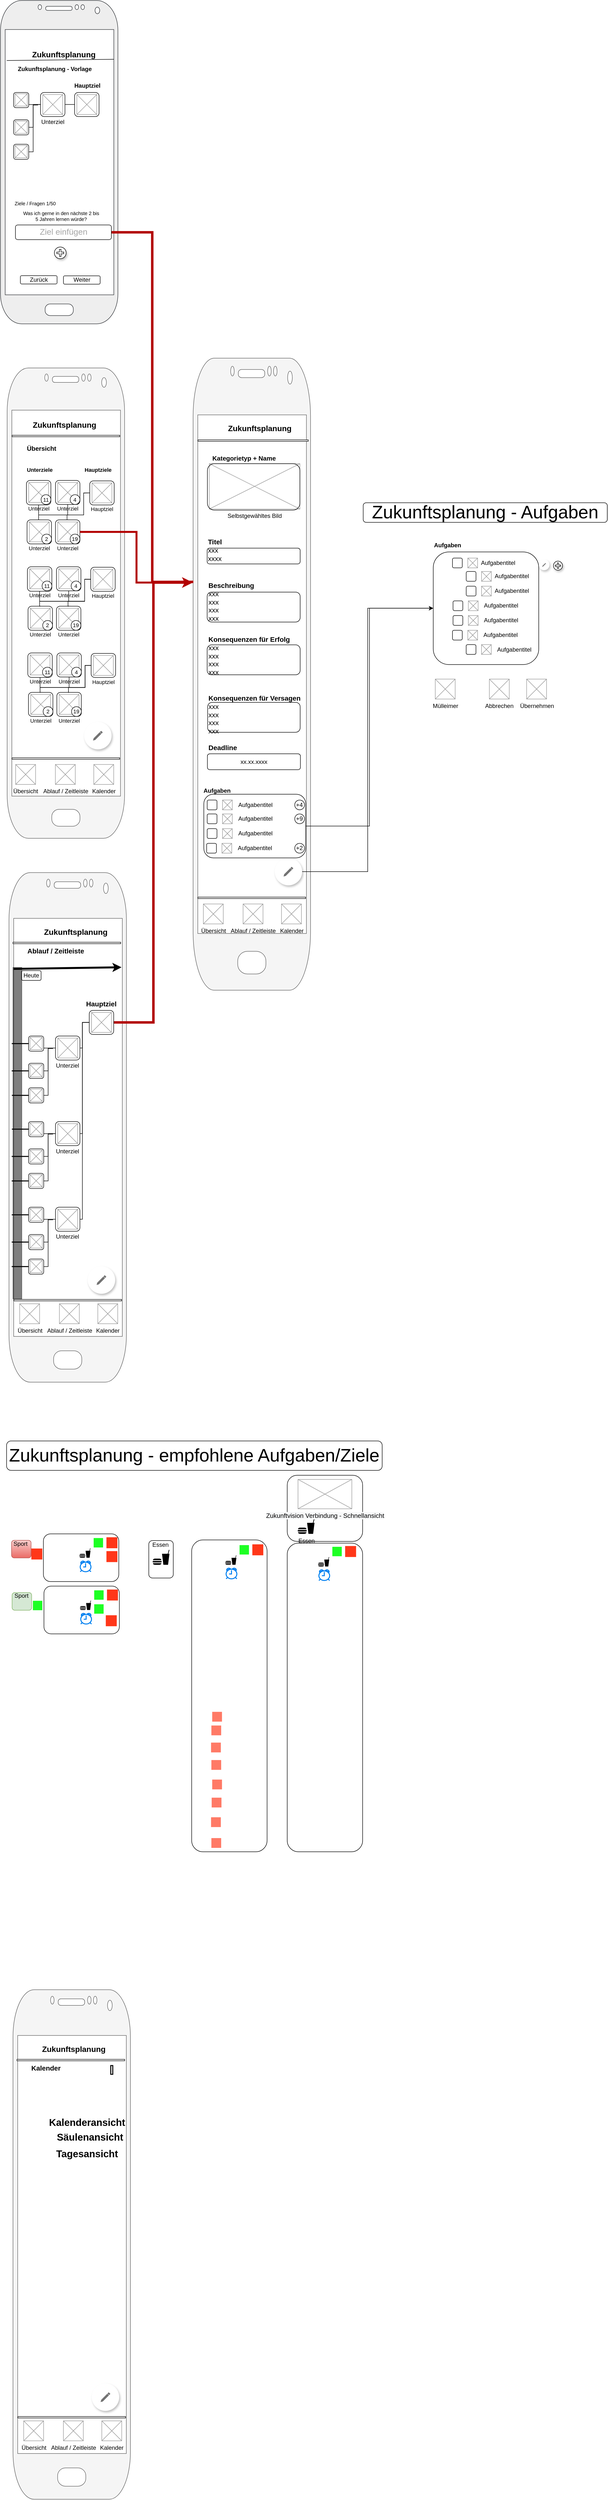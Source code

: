 <mxfile version="13.10.4" type="google"><diagram id="xpMgYaIAR5aqbShwk9dd" name="Page-1"><mxGraphModel dx="981" dy="574" grid="1" gridSize="10" guides="1" tooltips="1" connect="1" arrows="1" fold="1" page="1" pageScale="1" pageWidth="827" pageHeight="1169" math="0" shadow="0"><root><mxCell id="0"/><mxCell id="1" parent="0"/><mxCell id="0RdZRlJSuguAjJeI-GNF-138" value="&lt;span style=&quot;font-size: 14px&quot;&gt;&lt;b&gt;Titel&lt;/b&gt;&lt;br&gt;xxx&lt;br&gt;xxxx&lt;br&gt;&lt;/span&gt;" style="text;html=1;" parent="1" vertex="1"><mxGeometry x="502.34" y="1140" width="170.11" height="60" as="geometry"/></mxCell><mxCell id="0RdZRlJSuguAjJeI-GNF-139" value="&lt;span style=&quot;font-size: 14px&quot;&gt;&lt;b&gt;Beschreibung&lt;/b&gt;&lt;br&gt;xxx&lt;br&gt;xxx&lt;br&gt;xxx&lt;br&gt;xxx&lt;br&gt;&lt;/span&gt;" style="text;html=1;" parent="1" vertex="1"><mxGeometry x="503.36" y="1228.58" width="170.11" height="90" as="geometry"/></mxCell><mxCell id="0RdZRlJSuguAjJeI-GNF-140" value="&lt;span style=&quot;font-size: 14px&quot;&gt;&lt;b&gt;Konsequenzen für Erfolg&lt;/b&gt;&lt;br&gt;xxx&lt;br&gt;xxx&lt;br&gt;xxx&lt;br&gt;xxx&lt;br&gt;&lt;/span&gt;" style="text;html=1;" parent="1" vertex="1"><mxGeometry x="503.36" y="1338.58" width="190.11" height="92.99" as="geometry"/></mxCell><mxCell id="0RdZRlJSuguAjJeI-GNF-141" value="&lt;span style=&quot;font-size: 14px&quot;&gt;&lt;b&gt;Konsequenzen für Versagen&lt;/b&gt;&lt;br&gt;xxx&lt;br&gt;xxx&lt;br&gt;xxx&lt;br&gt;xxx&lt;br&gt;&lt;/span&gt;" style="text;html=1;" parent="1" vertex="1"><mxGeometry x="503.36" y="1458.58" width="200.11" height="101.15" as="geometry"/></mxCell><mxCell id="0RdZRlJSuguAjJeI-GNF-144" value="Selbstgewähltes Bild" style="verticalLabelPosition=bottom;shadow=0;dashed=0;align=center;html=1;verticalAlign=top;strokeWidth=1;shape=mxgraph.mockup.graphics.simpleIcon;strokeColor=#999999;fillColor=#FFFFFF;fontSize=12;" parent="1" vertex="1"><mxGeometry x="506.68" y="995.35" width="185.21" height="92.59" as="geometry"/></mxCell><mxCell id="0RdZRlJSuguAjJeI-GNF-145" value="" style="verticalLabelPosition=bottom;verticalAlign=top;html=1;shadow=0;dashed=0;strokeWidth=1;shape=mxgraph.android.phone2;strokeColor=#666666;fillColor=#f5f5f5;fontColor=#333333;" parent="1" vertex="1"><mxGeometry x="473.61" y="780" width="240" height="1290" as="geometry"/></mxCell><mxCell id="0RdZRlJSuguAjJeI-GNF-146" value="" style="shape=image;html=1;verticalAlign=top;verticalLabelPosition=bottom;labelBackgroundColor=#ffffff;imageAspect=0;aspect=fixed;image=https://cdn4.iconfinder.com/data/icons/wirecons-free-vector-icons/32/menu-alt-128.png;fillColor=none;" parent="1" vertex="1"><mxGeometry x="499.2" y="911.94" width="20.35" height="20.35" as="geometry"/></mxCell><mxCell id="0RdZRlJSuguAjJeI-GNF-147" value="&lt;b&gt;&lt;font style=&quot;font-size: 16px&quot;&gt;Zukunftsplanung&lt;/font&gt;&lt;/b&gt;" style="text;html=1;" parent="1" vertex="1"><mxGeometry x="543.29" y="906.7" width="127.39" height="25.59" as="geometry"/></mxCell><mxCell id="0RdZRlJSuguAjJeI-GNF-148" value="" style="rounded=0;whiteSpace=wrap;html=1;fillColor=#FFFFFF;" parent="1" vertex="1"><mxGeometry x="483.58" y="946.7" width="225.28" height="3" as="geometry"/></mxCell><mxCell id="0RdZRlJSuguAjJeI-GNF-149" value="&lt;span style=&quot;font-size: 13px;&quot;&gt;&lt;b style=&quot;font-size: 13px;&quot;&gt;Kategorietyp + Name&lt;/b&gt;&lt;/span&gt;" style="text;html=1;aspect=fixed;fontSize=13;" parent="1" vertex="1"><mxGeometry x="510.68" y="969.77" width="160" height="24.57" as="geometry"/></mxCell><mxCell id="0RdZRlJSuguAjJeI-GNF-150" value="" style="rounded=1;whiteSpace=wrap;html=1;fillColor=none;" parent="1" vertex="1"><mxGeometry x="502.34" y="1167.72" width="190.06" height="32.28" as="geometry"/></mxCell><mxCell id="0RdZRlJSuguAjJeI-GNF-152" value="" style="rounded=1;whiteSpace=wrap;html=1;fillColor=none;" parent="1" vertex="1"><mxGeometry x="502.34" y="1257.44" width="190.06" height="61.14" as="geometry"/></mxCell><mxCell id="0RdZRlJSuguAjJeI-GNF-153" value="" style="rounded=1;whiteSpace=wrap;html=1;fillColor=none;" parent="1" vertex="1"><mxGeometry x="502.34" y="1365.16" width="190.06" height="61.14" as="geometry"/></mxCell><mxCell id="0RdZRlJSuguAjJeI-GNF-154" value="" style="rounded=1;whiteSpace=wrap;html=1;fillColor=none;" parent="1" vertex="1"><mxGeometry x="503.36" y="1482.45" width="189.04" height="61.14" as="geometry"/></mxCell><mxCell id="StlBE8IBdTt_jSCrCbYs-177" style="edgeStyle=orthogonalEdgeStyle;rounded=0;orthogonalLoop=1;jettySize=auto;html=1;entryX=0;entryY=0.5;entryDx=0;entryDy=0;" parent="1" source="0RdZRlJSuguAjJeI-GNF-197" target="StlBE8IBdTt_jSCrCbYs-133" edge="1"><mxGeometry relative="1" as="geometry"/></mxCell><mxCell id="0RdZRlJSuguAjJeI-GNF-197" value="" style="shape=ellipse;dashed=0;strokeColor=none;shadow=1;fontSize=13;align=center;verticalAlign=top;labelPosition=center;verticalLabelPosition=bottom;html=1;aspect=fixed;" parent="1" vertex="1"><mxGeometry x="640.45" y="1800" width="56" height="56" as="geometry"/></mxCell><mxCell id="0RdZRlJSuguAjJeI-GNF-198" value="" style="dashed=0;html=1;shape=mxgraph.gmdl.edit;strokeColor=none;fillColor=#737373;shadow=0;" parent="0RdZRlJSuguAjJeI-GNF-197" vertex="1"><mxGeometry x="18" y="18" width="20" height="20" as="geometry"/></mxCell><mxCell id="0RdZRlJSuguAjJeI-GNF-203" value="" style="rounded=1;whiteSpace=wrap;html=1;fillColor=none;" parent="1" vertex="1"><mxGeometry x="502.85" y="995.35" width="189.04" height="94.81" as="geometry"/></mxCell><mxCell id="StlBE8IBdTt_jSCrCbYs-178" style="edgeStyle=orthogonalEdgeStyle;rounded=0;orthogonalLoop=1;jettySize=auto;html=1;entryX=0;entryY=0.5;entryDx=0;entryDy=0;" parent="1" source="6yt6iRLqI8vWt8JVDvoS-28" target="StlBE8IBdTt_jSCrCbYs-133" edge="1"><mxGeometry relative="1" as="geometry"/></mxCell><mxCell id="6yt6iRLqI8vWt8JVDvoS-28" value="" style="rounded=1;whiteSpace=wrap;html=1;fillColor=none;" parent="1" vertex="1"><mxGeometry x="495.54" y="1670" width="208.18" height="130" as="geometry"/></mxCell><mxCell id="6yt6iRLqI8vWt8JVDvoS-29" value="&lt;font size=&quot;1&quot;&gt;&lt;b style=&quot;font-size: 12px&quot;&gt;Aufgaben&lt;/b&gt;&lt;/font&gt;" style="text;html=1;" parent="1" vertex="1"><mxGeometry x="493.12" y="1648.74" width="62.42" height="21.26" as="geometry"/></mxCell><mxCell id="6yt6iRLqI8vWt8JVDvoS-30" value="" style="rounded=1;whiteSpace=wrap;html=1;" parent="1" vertex="1"><mxGeometry x="502.41" y="1681.85" width="20" height="20" as="geometry"/></mxCell><mxCell id="6yt6iRLqI8vWt8JVDvoS-34" value="&lt;span&gt;Aufgabentitel&lt;/span&gt;" style="text;html=1;strokeColor=none;fillColor=none;align=left;verticalAlign=middle;whiteSpace=wrap;rounded=0;" parent="1" vertex="1"><mxGeometry x="563.69" y="1681.85" width="130.03" height="20" as="geometry"/></mxCell><mxCell id="6yt6iRLqI8vWt8JVDvoS-38" value="" style="verticalLabelPosition=bottom;shadow=0;dashed=0;align=center;html=1;verticalAlign=top;strokeWidth=1;shape=mxgraph.mockup.graphics.simpleIcon;strokeColor=#999999;fillColor=#FFFFFF;aspect=fixed;fontSize=12;" parent="1" vertex="1"><mxGeometry x="533.72" y="1681.85" width="20" height="20" as="geometry"/></mxCell><mxCell id="6yt6iRLqI8vWt8JVDvoS-46" value="" style="rounded=1;whiteSpace=wrap;html=1;" parent="1" vertex="1"><mxGeometry x="502.41" y="1710.27" width="20" height="20" as="geometry"/></mxCell><mxCell id="6yt6iRLqI8vWt8JVDvoS-47" value="&lt;span&gt;Aufgabentitel&lt;/span&gt;" style="text;html=1;strokeColor=none;fillColor=none;align=left;verticalAlign=middle;whiteSpace=wrap;rounded=0;" parent="1" vertex="1"><mxGeometry x="563.69" y="1710.27" width="130.03" height="20" as="geometry"/></mxCell><mxCell id="6yt6iRLqI8vWt8JVDvoS-48" value="" style="verticalLabelPosition=bottom;shadow=0;dashed=0;align=center;html=1;verticalAlign=top;strokeWidth=1;shape=mxgraph.mockup.graphics.simpleIcon;strokeColor=#999999;fillColor=#FFFFFF;aspect=fixed;fontSize=12;" parent="1" vertex="1"><mxGeometry x="533.72" y="1710.27" width="20" height="20" as="geometry"/></mxCell><mxCell id="6yt6iRLqI8vWt8JVDvoS-49" value="" style="rounded=1;whiteSpace=wrap;html=1;" parent="1" vertex="1"><mxGeometry x="502.41" y="1740.27" width="20" height="20" as="geometry"/></mxCell><mxCell id="6yt6iRLqI8vWt8JVDvoS-50" value="&lt;span&gt;Aufgabentitel&lt;/span&gt;" style="text;html=1;strokeColor=none;fillColor=none;align=left;verticalAlign=middle;whiteSpace=wrap;rounded=0;" parent="1" vertex="1"><mxGeometry x="563.69" y="1740.27" width="130.03" height="20" as="geometry"/></mxCell><mxCell id="6yt6iRLqI8vWt8JVDvoS-51" value="" style="verticalLabelPosition=bottom;shadow=0;dashed=0;align=center;html=1;verticalAlign=top;strokeWidth=1;shape=mxgraph.mockup.graphics.simpleIcon;strokeColor=#999999;fillColor=#FFFFFF;aspect=fixed;fontSize=12;" parent="1" vertex="1"><mxGeometry x="533.72" y="1740.27" width="20" height="20" as="geometry"/></mxCell><mxCell id="6yt6iRLqI8vWt8JVDvoS-52" value="" style="rounded=1;whiteSpace=wrap;html=1;" parent="1" vertex="1"><mxGeometry x="501.28" y="1770.27" width="20" height="20" as="geometry"/></mxCell><mxCell id="6yt6iRLqI8vWt8JVDvoS-53" value="&lt;span&gt;Aufgabentitel&lt;/span&gt;" style="text;html=1;strokeColor=none;fillColor=none;align=left;verticalAlign=middle;whiteSpace=wrap;rounded=0;" parent="1" vertex="1"><mxGeometry x="562.56" y="1770.27" width="130.03" height="20" as="geometry"/></mxCell><mxCell id="6yt6iRLqI8vWt8JVDvoS-54" value="" style="verticalLabelPosition=bottom;shadow=0;dashed=0;align=center;html=1;verticalAlign=top;strokeWidth=1;shape=mxgraph.mockup.graphics.simpleIcon;strokeColor=#999999;fillColor=#FFFFFF;aspect=fixed;fontSize=12;" parent="1" vertex="1"><mxGeometry x="532.59" y="1770.27" width="20" height="20" as="geometry"/></mxCell><mxCell id="6yt6iRLqI8vWt8JVDvoS-56" value="+9" style="ellipse;whiteSpace=wrap;html=1;aspect=fixed;" parent="1" vertex="1"><mxGeometry x="681.31" y="1710.27" width="20" height="20" as="geometry"/></mxCell><mxCell id="6yt6iRLqI8vWt8JVDvoS-58" value="+2" style="ellipse;whiteSpace=wrap;html=1;aspect=fixed;" parent="1" vertex="1"><mxGeometry x="681.31" y="1770.27" width="20" height="20" as="geometry"/></mxCell><mxCell id="6yt6iRLqI8vWt8JVDvoS-60" value="&lt;font style=&quot;font-size: 11px&quot;&gt;Hauptziel&lt;/font&gt;" style="verticalLabelPosition=bottom;shadow=0;dashed=0;align=center;html=1;verticalAlign=top;strokeWidth=1;shape=mxgraph.mockup.graphics.simpleIcon;strokeColor=#999999;fillColor=#FFFFFF;aspect=fixed;fontSize=11;" parent="1" vertex="1"><mxGeometry x="267.01" y="1034.71" width="40.71" height="40.71" as="geometry"/></mxCell><mxCell id="6yt6iRLqI8vWt8JVDvoS-61" value="" style="verticalLabelPosition=bottom;verticalAlign=top;html=1;shadow=0;dashed=0;strokeWidth=1;shape=mxgraph.android.phone2;strokeColor=#666666;fillColor=#f5f5f5;fontColor=#333333;" parent="1" vertex="1"><mxGeometry x="93.61" y="800" width="240" height="960" as="geometry"/></mxCell><mxCell id="6yt6iRLqI8vWt8JVDvoS-62" value="" style="shape=image;html=1;verticalAlign=top;verticalLabelPosition=bottom;labelBackgroundColor=#ffffff;imageAspect=0;aspect=fixed;image=https://cdn4.iconfinder.com/data/icons/wirecons-free-vector-icons/32/menu-alt-128.png;fillColor=none;" parent="1" vertex="1"><mxGeometry x="119.21" y="902.62" width="20.35" height="20.35" as="geometry"/></mxCell><mxCell id="6yt6iRLqI8vWt8JVDvoS-63" value="&lt;b&gt;&lt;font style=&quot;font-size: 16px&quot;&gt;Zukunftsplanung&lt;/font&gt;&lt;/b&gt;" style="text;html=1;" parent="1" vertex="1"><mxGeometry x="143.7" y="899.99" width="127.39" height="25.59" as="geometry"/></mxCell><mxCell id="6yt6iRLqI8vWt8JVDvoS-64" value="" style="rounded=0;whiteSpace=wrap;html=1;fillColor=#FFFFFF;" parent="1" vertex="1"><mxGeometry x="103.59" y="937.38" width="220.03" height="3" as="geometry"/></mxCell><mxCell id="6yt6iRLqI8vWt8JVDvoS-65" value="&lt;font style=&quot;font-size: 11px;&quot;&gt;Unterziel&lt;/font&gt;" style="verticalLabelPosition=bottom;shadow=0;dashed=0;align=center;html=1;verticalAlign=top;strokeWidth=1;shape=mxgraph.mockup.graphics.simpleIcon;strokeColor=#999999;fillColor=#FFFFFF;aspect=fixed;fontSize=11;" parent="1" vertex="1"><mxGeometry x="197.01" y="1033.75" width="40.71" height="40.71" as="geometry"/></mxCell><mxCell id="6yt6iRLqI8vWt8JVDvoS-67" value="&lt;font style=&quot;font-size: 11px;&quot;&gt;Unterziel&lt;/font&gt;" style="verticalLabelPosition=bottom;shadow=0;dashed=0;align=center;html=1;verticalAlign=top;strokeWidth=1;shape=mxgraph.mockup.graphics.simpleIcon;strokeColor=#999999;fillColor=#FFFFFF;aspect=fixed;fontSize=11;" parent="1" vertex="1"><mxGeometry x="196.95" y="1114.22" width="40.71" height="40.71" as="geometry"/></mxCell><mxCell id="6yt6iRLqI8vWt8JVDvoS-82" value="" style="rounded=1;whiteSpace=wrap;html=1;fillColor=none;fontSize=11;" parent="1" vertex="1"><mxGeometry x="262.38" y="1030.49" width="49.97" height="49.14" as="geometry"/></mxCell><mxCell id="S-YtaDs7Ev_fDdGtN3vv-2" style="edgeStyle=orthogonalEdgeStyle;rounded=0;orthogonalLoop=1;jettySize=auto;html=1;endArrow=none;endFill=0;exitX=0.5;exitY=1;exitDx=0;exitDy=0;fontSize=11;" edge="1" parent="1" source="6yt6iRLqI8vWt8JVDvoS-84"><mxGeometry relative="1" as="geometry"><mxPoint x="250" y="1090" as="targetPoint"/><Array as="points"><mxPoint x="217" y="1100"/><mxPoint x="250" y="1100"/></Array></mxGeometry></mxCell><mxCell id="6yt6iRLqI8vWt8JVDvoS-84" value="" style="rounded=1;whiteSpace=wrap;html=1;fillColor=none;fontSize=11;" parent="1" vertex="1"><mxGeometry x="192.38" y="1029.53" width="49.97" height="49.14" as="geometry"/></mxCell><mxCell id="S-YtaDs7Ev_fDdGtN3vv-5" style="edgeStyle=orthogonalEdgeStyle;rounded=0;orthogonalLoop=1;jettySize=auto;html=1;entryX=0;entryY=0.5;entryDx=0;entryDy=0;endArrow=none;endFill=0;exitX=0.5;exitY=0;exitDx=0;exitDy=0;fontSize=11;" edge="1" parent="1" source="6yt6iRLqI8vWt8JVDvoS-85" target="6yt6iRLqI8vWt8JVDvoS-82"><mxGeometry relative="1" as="geometry"><Array as="points"><mxPoint x="216" y="1110"/><mxPoint x="216" y="1100"/><mxPoint x="250" y="1100"/><mxPoint x="250" y="1055"/></Array></mxGeometry></mxCell><mxCell id="6yt6iRLqI8vWt8JVDvoS-85" value="" style="rounded=1;whiteSpace=wrap;html=1;fillColor=none;fontSize=11;" parent="1" vertex="1"><mxGeometry x="192.32" y="1110.0" width="49.97" height="49.14" as="geometry"/></mxCell><mxCell id="6yt6iRLqI8vWt8JVDvoS-90" value="&lt;font style=&quot;font-size: 11px;&quot;&gt;Unterziel&lt;/font&gt;" style="verticalLabelPosition=bottom;shadow=0;dashed=0;align=center;html=1;verticalAlign=top;strokeWidth=1;shape=mxgraph.mockup.graphics.simpleIcon;strokeColor=#999999;fillColor=#FFFFFF;aspect=fixed;fontSize=11;" parent="1" vertex="1"><mxGeometry x="137.61" y="1033.75" width="40.71" height="40.71" as="geometry"/></mxCell><mxCell id="6yt6iRLqI8vWt8JVDvoS-91" value="&lt;font style=&quot;font-size: 11px;&quot;&gt;Unterziel&lt;/font&gt;" style="verticalLabelPosition=bottom;shadow=0;dashed=0;align=center;html=1;verticalAlign=top;strokeWidth=1;shape=mxgraph.mockup.graphics.simpleIcon;strokeColor=#999999;fillColor=#FFFFFF;aspect=fixed;fontSize=11;" parent="1" vertex="1"><mxGeometry x="138.91" y="1114.22" width="40.71" height="40.71" as="geometry"/></mxCell><mxCell id="S-YtaDs7Ev_fDdGtN3vv-1" style="edgeStyle=orthogonalEdgeStyle;rounded=0;orthogonalLoop=1;jettySize=auto;html=1;entryX=0;entryY=0.5;entryDx=0;entryDy=0;endArrow=none;endFill=0;fontSize=11;" edge="1" parent="1" source="6yt6iRLqI8vWt8JVDvoS-96" target="6yt6iRLqI8vWt8JVDvoS-82"><mxGeometry relative="1" as="geometry"><Array as="points"><mxPoint x="158" y="1100"/><mxPoint x="250" y="1100"/><mxPoint x="250" y="1055"/></Array></mxGeometry></mxCell><mxCell id="6yt6iRLqI8vWt8JVDvoS-96" value="" style="rounded=1;whiteSpace=wrap;html=1;fillColor=none;fontSize=11;" parent="1" vertex="1"><mxGeometry x="132.98" y="1029.53" width="50" height="50" as="geometry"/></mxCell><mxCell id="S-YtaDs7Ev_fDdGtN3vv-3" style="edgeStyle=orthogonalEdgeStyle;rounded=0;orthogonalLoop=1;jettySize=auto;html=1;entryX=0;entryY=0.5;entryDx=0;entryDy=0;endArrow=none;endFill=0;exitX=0.5;exitY=0;exitDx=0;exitDy=0;fontSize=11;" edge="1" parent="1" source="6yt6iRLqI8vWt8JVDvoS-97" target="6yt6iRLqI8vWt8JVDvoS-82"><mxGeometry relative="1" as="geometry"><Array as="points"><mxPoint x="158" y="1100"/><mxPoint x="250" y="1100"/><mxPoint x="250" y="1055"/></Array></mxGeometry></mxCell><mxCell id="6yt6iRLqI8vWt8JVDvoS-97" value="" style="rounded=1;whiteSpace=wrap;html=1;fillColor=none;fontSize=11;" parent="1" vertex="1"><mxGeometry x="134.28" y="1110.0" width="49.97" height="49.14" as="geometry"/></mxCell><mxCell id="6yt6iRLqI8vWt8JVDvoS-105" value="&lt;span style=&quot;font-size: 11px;&quot;&gt;&lt;b style=&quot;font-size: 11px;&quot;&gt;Hauptziele&lt;/b&gt;&lt;/span&gt;" style="text;html=1;fontSize=11;" parent="1" vertex="1"><mxGeometry x="249.61" y="995.35" width="72.35" height="25.58" as="geometry"/></mxCell><mxCell id="6yt6iRLqI8vWt8JVDvoS-106" value="&lt;span style=&quot;font-size: 11px;&quot;&gt;&lt;b style=&quot;font-size: 11px;&quot;&gt;Unterziele&lt;/b&gt;&lt;/span&gt;" style="text;html=1;fontSize=11;" parent="1" vertex="1"><mxGeometry x="131.8" y="995.35" width="72.35" height="25.58" as="geometry"/></mxCell><mxCell id="6yt6iRLqI8vWt8JVDvoS-112" value="" style="shape=ellipse;dashed=0;strokeColor=none;shadow=1;fontSize=13;align=center;verticalAlign=top;labelPosition=center;verticalLabelPosition=bottom;html=1;aspect=fixed;" parent="1" vertex="1"><mxGeometry x="251.04" y="1522.52" width="56" height="56" as="geometry"/></mxCell><mxCell id="6yt6iRLqI8vWt8JVDvoS-113" value="" style="dashed=0;html=1;shape=mxgraph.gmdl.edit;strokeColor=none;fillColor=#737373;shadow=0;" parent="6yt6iRLqI8vWt8JVDvoS-112" vertex="1"><mxGeometry x="18" y="18" width="20" height="20" as="geometry"/></mxCell><mxCell id="6yt6iRLqI8vWt8JVDvoS-117" value="+4" style="ellipse;whiteSpace=wrap;html=1;aspect=fixed;" parent="1" vertex="1"><mxGeometry x="681.31" y="1681.85" width="20" height="20" as="geometry"/></mxCell><mxCell id="6yt6iRLqI8vWt8JVDvoS-55" value="4" style="ellipse;whiteSpace=wrap;html=1;aspect=fixed;fontSize=11;" parent="1" vertex="1"><mxGeometry x="222.35" y="1058.67" width="20" height="20" as="geometry"/></mxCell><mxCell id="6yt6iRLqI8vWt8JVDvoS-119" value="11" style="ellipse;whiteSpace=wrap;html=1;aspect=fixed;fontSize=11;" parent="1" vertex="1"><mxGeometry x="162.95" y="1058.67" width="20" height="20" as="geometry"/></mxCell><mxCell id="6yt6iRLqI8vWt8JVDvoS-121" value="19" style="ellipse;whiteSpace=wrap;html=1;aspect=fixed;fontSize=11;" parent="1" vertex="1"><mxGeometry x="222.29" y="1139.14" width="20" height="20" as="geometry"/></mxCell><mxCell id="6yt6iRLqI8vWt8JVDvoS-122" value="2" style="ellipse;whiteSpace=wrap;html=1;aspect=fixed;fontSize=11;" parent="1" vertex="1"><mxGeometry x="164.25" y="1139.14" width="20" height="20" as="geometry"/></mxCell><mxCell id="6yt6iRLqI8vWt8JVDvoS-186" style="edgeStyle=orthogonalEdgeStyle;rounded=0;orthogonalLoop=1;jettySize=auto;html=1;entryX=-0.004;entryY=0.355;entryDx=0;entryDy=0;entryPerimeter=0;strokeWidth=4;exitX=1;exitY=0.5;exitDx=0;exitDy=0;fillColor=#e51400;strokeColor=#B20000;" parent="1" source="6yt6iRLqI8vWt8JVDvoS-85" target="0RdZRlJSuguAjJeI-GNF-145" edge="1"><mxGeometry relative="1" as="geometry"><mxPoint x="423.61" y="1250" as="sourcePoint"/></mxGeometry></mxCell><mxCell id="6yt6iRLqI8vWt8JVDvoS-188" value="" style="verticalLabelPosition=bottom;verticalAlign=top;html=1;shadow=0;dashed=0;strokeWidth=1;shape=mxgraph.android.phone2;strokeColor=#666666;fillColor=#f5f5f5;fontColor=#333333;" parent="1" vertex="1"><mxGeometry x="97.36" y="1830" width="240" height="1040" as="geometry"/></mxCell><mxCell id="6yt6iRLqI8vWt8JVDvoS-189" value="" style="shape=image;html=1;verticalAlign=top;verticalLabelPosition=bottom;labelBackgroundColor=#ffffff;imageAspect=0;aspect=fixed;image=https://cdn4.iconfinder.com/data/icons/wirecons-free-vector-icons/32/menu-alt-128.png;fillColor=none;" parent="1" vertex="1"><mxGeometry x="121.16" y="1937.34" width="20.35" height="20.35" as="geometry"/></mxCell><mxCell id="6yt6iRLqI8vWt8JVDvoS-190" value="&lt;b&gt;&lt;font style=&quot;font-size: 16px&quot;&gt;Zukunftsplanung&lt;/font&gt;&lt;/b&gt;" style="text;html=1;" parent="1" vertex="1"><mxGeometry x="166.51" y="1934.72" width="127.39" height="25.59" as="geometry"/></mxCell><mxCell id="6yt6iRLqI8vWt8JVDvoS-191" value="" style="rounded=0;whiteSpace=wrap;html=1;fillColor=#FFFFFF;" parent="1" vertex="1"><mxGeometry x="105.54" y="1972.1" width="220.03" height="3" as="geometry"/></mxCell><mxCell id="6yt6iRLqI8vWt8JVDvoS-229" value="&lt;span style=&quot;font-size: 14px&quot;&gt;&lt;b&gt;Hauptziel&lt;/b&gt;&lt;/span&gt;" style="text;html=1;" parent="1" vertex="1"><mxGeometry x="253.22" y="2083.48" width="72.35" height="25.58" as="geometry"/></mxCell><mxCell id="6yt6iRLqI8vWt8JVDvoS-242" value="&lt;span style=&quot;font-size: 13px;&quot;&gt;&lt;b style=&quot;font-size: 13px;&quot;&gt;Übersicht&lt;/b&gt;&lt;/span&gt;" style="text;html=1;fontSize=13;" parent="1" vertex="1"><mxGeometry x="131.8" y="949.7" width="72.35" height="25.58" as="geometry"/></mxCell><mxCell id="6yt6iRLqI8vWt8JVDvoS-243" value="&lt;span style=&quot;font-size: 14px&quot;&gt;&lt;b&gt;Ablauf / Zeitleiste&lt;/b&gt;&lt;/span&gt;" style="text;html=1;" parent="1" vertex="1"><mxGeometry x="132.98" y="1975.1" width="127.02" height="25.58" as="geometry"/></mxCell><mxCell id="6yt6iRLqI8vWt8JVDvoS-245" value="" style="verticalLabelPosition=bottom;shadow=0;dashed=0;align=center;html=1;verticalAlign=top;strokeWidth=1;shape=mxgraph.mockup.graphics.simpleIcon;strokeColor=#999999;fillColor=#FFFFFF;aspect=fixed;fontSize=12;" parent="1" vertex="1"><mxGeometry x="266.02" y="2115.44" width="40.71" height="40.71" as="geometry"/></mxCell><mxCell id="6yt6iRLqI8vWt8JVDvoS-355" style="edgeStyle=orthogonalEdgeStyle;rounded=0;orthogonalLoop=1;jettySize=auto;html=1;entryX=-0.003;entryY=0.355;entryDx=0;entryDy=0;entryPerimeter=0;endArrow=classic;endFill=1;strokeWidth=5;fillColor=#e51400;strokeColor=#B20000;" parent="1" source="6yt6iRLqI8vWt8JVDvoS-246" target="0RdZRlJSuguAjJeI-GNF-145" edge="1"><mxGeometry relative="1" as="geometry"/></mxCell><mxCell id="6yt6iRLqI8vWt8JVDvoS-246" value="" style="rounded=1;whiteSpace=wrap;html=1;fillColor=none;" parent="1" vertex="1"><mxGeometry x="261.39" y="2111.22" width="49.97" height="49.14" as="geometry"/></mxCell><mxCell id="6yt6iRLqI8vWt8JVDvoS-247" value="" style="verticalLabelPosition=bottom;shadow=0;dashed=0;align=center;html=1;verticalAlign=top;strokeWidth=1;shape=mxgraph.mockup.graphics.simpleIcon;strokeColor=#999999;fillColor=#FFFFFF;aspect=fixed;fontSize=12;" parent="1" vertex="1"><mxGeometry x="197.01" y="2167.69" width="40.71" height="40.71" as="geometry"/></mxCell><mxCell id="6yt6iRLqI8vWt8JVDvoS-314" style="edgeStyle=orthogonalEdgeStyle;rounded=0;orthogonalLoop=1;jettySize=auto;html=1;entryX=0;entryY=0.5;entryDx=0;entryDy=0;endArrow=none;endFill=0;strokeWidth=1;" parent="1" source="6yt6iRLqI8vWt8JVDvoS-248" target="6yt6iRLqI8vWt8JVDvoS-246" edge="1"><mxGeometry relative="1" as="geometry"><Array as="points"><mxPoint x="247.36" y="2188.14"/><mxPoint x="247.36" y="2136.14"/></Array></mxGeometry></mxCell><mxCell id="6yt6iRLqI8vWt8JVDvoS-248" value="&lt;br&gt;&lt;br&gt;&lt;br&gt;&lt;br&gt;&lt;br&gt;Unterziel" style="rounded=1;whiteSpace=wrap;html=1;fillColor=none;" parent="1" vertex="1"><mxGeometry x="192.38" y="2163.47" width="49.97" height="49.14" as="geometry"/></mxCell><mxCell id="6yt6iRLqI8vWt8JVDvoS-267" value="" style="endArrow=classic;html=1;strokeWidth=4;entryX=0.959;entryY=0.229;entryDx=0;entryDy=0;entryPerimeter=0;exitX=0.04;exitY=0.189;exitDx=0;exitDy=0;exitPerimeter=0;" parent="1" source="6yt6iRLqI8vWt8JVDvoS-188" edge="1"><mxGeometry width="50" height="50" relative="1" as="geometry"><mxPoint x="107.47" y="2024.252" as="sourcePoint"/><mxPoint x="327.31" y="2023.222" as="targetPoint"/></mxGeometry></mxCell><mxCell id="6yt6iRLqI8vWt8JVDvoS-270" value="" style="group;aspect=fixed;" parent="1" vertex="1" connectable="0"><mxGeometry x="137.36" y="2163.47" width="31" height="31" as="geometry"/></mxCell><mxCell id="6yt6iRLqI8vWt8JVDvoS-268" value="" style="verticalLabelPosition=bottom;shadow=0;dashed=0;align=center;html=1;verticalAlign=top;strokeWidth=1;shape=mxgraph.mockup.graphics.simpleIcon;strokeColor=#999999;fillColor=#FFFFFF;aspect=fixed;fontSize=12;" parent="6yt6iRLqI8vWt8JVDvoS-270" vertex="1"><mxGeometry x="2.871" y="2.616" width="25.24" height="25.24" as="geometry"/></mxCell><mxCell id="6yt6iRLqI8vWt8JVDvoS-269" value="" style="rounded=1;whiteSpace=wrap;html=1;fillColor=none;aspect=fixed;" parent="6yt6iRLqI8vWt8JVDvoS-270" vertex="1"><mxGeometry width="31" height="31" as="geometry"/></mxCell><mxCell id="6yt6iRLqI8vWt8JVDvoS-273" value="" style="group;aspect=fixed;" parent="1" vertex="1" connectable="0"><mxGeometry x="137.36" y="2219.14" width="31" height="31" as="geometry"/></mxCell><mxCell id="6yt6iRLqI8vWt8JVDvoS-274" value="" style="verticalLabelPosition=bottom;shadow=0;dashed=0;align=center;html=1;verticalAlign=top;strokeWidth=1;shape=mxgraph.mockup.graphics.simpleIcon;strokeColor=#999999;fillColor=#FFFFFF;aspect=fixed;fontSize=12;" parent="6yt6iRLqI8vWt8JVDvoS-273" vertex="1"><mxGeometry x="2.871" y="2.616" width="25.24" height="25.24" as="geometry"/></mxCell><mxCell id="6yt6iRLqI8vWt8JVDvoS-275" value="" style="rounded=1;whiteSpace=wrap;html=1;fillColor=none;aspect=fixed;" parent="6yt6iRLqI8vWt8JVDvoS-273" vertex="1"><mxGeometry width="31" height="31" as="geometry"/></mxCell><mxCell id="6yt6iRLqI8vWt8JVDvoS-280" value="" style="group;aspect=fixed;" parent="1" vertex="1" connectable="0"><mxGeometry x="137.36" y="2269.14" width="31" height="31" as="geometry"/></mxCell><mxCell id="6yt6iRLqI8vWt8JVDvoS-281" value="" style="verticalLabelPosition=bottom;shadow=0;dashed=0;align=center;html=1;verticalAlign=top;strokeWidth=1;shape=mxgraph.mockup.graphics.simpleIcon;strokeColor=#999999;fillColor=#FFFFFF;aspect=fixed;fontSize=12;" parent="6yt6iRLqI8vWt8JVDvoS-280" vertex="1"><mxGeometry x="2.871" y="2.616" width="25.24" height="25.24" as="geometry"/></mxCell><mxCell id="6yt6iRLqI8vWt8JVDvoS-282" value="" style="rounded=1;whiteSpace=wrap;html=1;fillColor=none;aspect=fixed;" parent="6yt6iRLqI8vWt8JVDvoS-280" vertex="1"><mxGeometry width="31" height="31" as="geometry"/></mxCell><mxCell id="6yt6iRLqI8vWt8JVDvoS-311" style="edgeStyle=orthogonalEdgeStyle;rounded=0;orthogonalLoop=1;jettySize=auto;html=1;entryX=0;entryY=0.5;entryDx=0;entryDy=0;strokeWidth=1;endArrow=none;endFill=0;" parent="1" source="6yt6iRLqI8vWt8JVDvoS-269" target="6yt6iRLqI8vWt8JVDvoS-248" edge="1"><mxGeometry relative="1" as="geometry"><Array as="points"><mxPoint x="177.36" y="2188.14"/><mxPoint x="177.36" y="2188.14"/></Array></mxGeometry></mxCell><mxCell id="6yt6iRLqI8vWt8JVDvoS-312" style="edgeStyle=orthogonalEdgeStyle;rounded=0;orthogonalLoop=1;jettySize=auto;html=1;entryX=0;entryY=0.5;entryDx=0;entryDy=0;endArrow=none;endFill=0;strokeWidth=1;" parent="1" source="6yt6iRLqI8vWt8JVDvoS-275" target="6yt6iRLqI8vWt8JVDvoS-248" edge="1"><mxGeometry relative="1" as="geometry"><Array as="points"><mxPoint x="177.36" y="2235.14"/><mxPoint x="177.36" y="2188.14"/></Array></mxGeometry></mxCell><mxCell id="6yt6iRLqI8vWt8JVDvoS-313" style="edgeStyle=orthogonalEdgeStyle;rounded=0;orthogonalLoop=1;jettySize=auto;html=1;endArrow=none;endFill=0;strokeWidth=1;" parent="1" source="6yt6iRLqI8vWt8JVDvoS-282" edge="1"><mxGeometry relative="1" as="geometry"><mxPoint x="187.36" y="2189.14" as="targetPoint"/><Array as="points"><mxPoint x="177.36" y="2285.14"/><mxPoint x="177.36" y="2189.14"/></Array></mxGeometry></mxCell><mxCell id="6yt6iRLqI8vWt8JVDvoS-315" value="" style="verticalLabelPosition=bottom;shadow=0;dashed=0;align=center;html=1;verticalAlign=top;strokeWidth=1;shape=mxgraph.mockup.graphics.simpleIcon;strokeColor=#999999;fillColor=#FFFFFF;aspect=fixed;fontSize=12;" parent="1" vertex="1"><mxGeometry x="197.01" y="2342.33" width="40.71" height="40.71" as="geometry"/></mxCell><mxCell id="6yt6iRLqI8vWt8JVDvoS-343" style="edgeStyle=orthogonalEdgeStyle;rounded=0;orthogonalLoop=1;jettySize=auto;html=1;entryX=0;entryY=0.5;entryDx=0;entryDy=0;endArrow=none;endFill=0;strokeWidth=1;" parent="1" source="6yt6iRLqI8vWt8JVDvoS-316" target="6yt6iRLqI8vWt8JVDvoS-246" edge="1"><mxGeometry relative="1" as="geometry"><Array as="points"><mxPoint x="247.36" y="2363.14"/><mxPoint x="247.36" y="2136.14"/></Array></mxGeometry></mxCell><mxCell id="6yt6iRLqI8vWt8JVDvoS-316" value="&lt;br&gt;&lt;br&gt;&lt;br&gt;&lt;br&gt;&lt;br&gt;Unterziel" style="rounded=1;whiteSpace=wrap;html=1;fillColor=none;" parent="1" vertex="1"><mxGeometry x="192.38" y="2338.11" width="49.97" height="49.14" as="geometry"/></mxCell><mxCell id="6yt6iRLqI8vWt8JVDvoS-317" value="" style="group;aspect=fixed;" parent="1" vertex="1" connectable="0"><mxGeometry x="137.36" y="2338.11" width="31" height="31" as="geometry"/></mxCell><mxCell id="6yt6iRLqI8vWt8JVDvoS-318" value="" style="verticalLabelPosition=bottom;shadow=0;dashed=0;align=center;html=1;verticalAlign=top;strokeWidth=1;shape=mxgraph.mockup.graphics.simpleIcon;strokeColor=#999999;fillColor=#FFFFFF;aspect=fixed;fontSize=12;" parent="6yt6iRLqI8vWt8JVDvoS-317" vertex="1"><mxGeometry x="2.871" y="2.616" width="25.24" height="25.24" as="geometry"/></mxCell><mxCell id="6yt6iRLqI8vWt8JVDvoS-319" value="" style="rounded=1;whiteSpace=wrap;html=1;fillColor=none;aspect=fixed;" parent="6yt6iRLqI8vWt8JVDvoS-317" vertex="1"><mxGeometry width="31" height="31" as="geometry"/></mxCell><mxCell id="6yt6iRLqI8vWt8JVDvoS-320" value="" style="group;aspect=fixed;" parent="1" vertex="1" connectable="0"><mxGeometry x="137.36" y="2393.78" width="31" height="31" as="geometry"/></mxCell><mxCell id="6yt6iRLqI8vWt8JVDvoS-321" value="" style="verticalLabelPosition=bottom;shadow=0;dashed=0;align=center;html=1;verticalAlign=top;strokeWidth=1;shape=mxgraph.mockup.graphics.simpleIcon;strokeColor=#999999;fillColor=#FFFFFF;aspect=fixed;fontSize=12;" parent="6yt6iRLqI8vWt8JVDvoS-320" vertex="1"><mxGeometry x="2.871" y="2.616" width="25.24" height="25.24" as="geometry"/></mxCell><mxCell id="6yt6iRLqI8vWt8JVDvoS-322" value="" style="rounded=1;whiteSpace=wrap;html=1;fillColor=none;aspect=fixed;" parent="6yt6iRLqI8vWt8JVDvoS-320" vertex="1"><mxGeometry width="31" height="31" as="geometry"/></mxCell><mxCell id="6yt6iRLqI8vWt8JVDvoS-323" value="" style="group;aspect=fixed;" parent="1" vertex="1" connectable="0"><mxGeometry x="137.36" y="2443.78" width="31" height="31" as="geometry"/></mxCell><mxCell id="6yt6iRLqI8vWt8JVDvoS-324" value="" style="verticalLabelPosition=bottom;shadow=0;dashed=0;align=center;html=1;verticalAlign=top;strokeWidth=1;shape=mxgraph.mockup.graphics.simpleIcon;strokeColor=#999999;fillColor=#FFFFFF;aspect=fixed;fontSize=12;" parent="6yt6iRLqI8vWt8JVDvoS-323" vertex="1"><mxGeometry x="2.871" y="2.616" width="25.24" height="25.24" as="geometry"/></mxCell><mxCell id="6yt6iRLqI8vWt8JVDvoS-325" value="" style="rounded=1;whiteSpace=wrap;html=1;fillColor=none;aspect=fixed;" parent="6yt6iRLqI8vWt8JVDvoS-323" vertex="1"><mxGeometry width="31" height="31" as="geometry"/></mxCell><mxCell id="6yt6iRLqI8vWt8JVDvoS-326" style="edgeStyle=orthogonalEdgeStyle;rounded=0;orthogonalLoop=1;jettySize=auto;html=1;entryX=0;entryY=0.5;entryDx=0;entryDy=0;strokeWidth=1;endArrow=none;endFill=0;" parent="1" source="6yt6iRLqI8vWt8JVDvoS-319" target="6yt6iRLqI8vWt8JVDvoS-316" edge="1"><mxGeometry relative="1" as="geometry"><Array as="points"><mxPoint x="177.36" y="2362.78"/><mxPoint x="177.36" y="2362.78"/></Array></mxGeometry></mxCell><mxCell id="6yt6iRLqI8vWt8JVDvoS-327" style="edgeStyle=orthogonalEdgeStyle;rounded=0;orthogonalLoop=1;jettySize=auto;html=1;entryX=0;entryY=0.5;entryDx=0;entryDy=0;endArrow=none;endFill=0;strokeWidth=1;" parent="1" source="6yt6iRLqI8vWt8JVDvoS-322" target="6yt6iRLqI8vWt8JVDvoS-316" edge="1"><mxGeometry relative="1" as="geometry"><Array as="points"><mxPoint x="177.36" y="2409.78"/><mxPoint x="177.36" y="2362.78"/></Array></mxGeometry></mxCell><mxCell id="6yt6iRLqI8vWt8JVDvoS-328" style="edgeStyle=orthogonalEdgeStyle;rounded=0;orthogonalLoop=1;jettySize=auto;html=1;endArrow=none;endFill=0;strokeWidth=1;" parent="1" source="6yt6iRLqI8vWt8JVDvoS-325" edge="1"><mxGeometry relative="1" as="geometry"><mxPoint x="187.36" y="2363.78" as="targetPoint"/><Array as="points"><mxPoint x="177.36" y="2459.78"/><mxPoint x="177.36" y="2363.78"/></Array></mxGeometry></mxCell><mxCell id="6yt6iRLqI8vWt8JVDvoS-329" value="" style="verticalLabelPosition=bottom;shadow=0;dashed=0;align=center;html=1;verticalAlign=top;strokeWidth=1;shape=mxgraph.mockup.graphics.simpleIcon;strokeColor=#999999;fillColor=#FFFFFF;aspect=fixed;fontSize=12;" parent="1" vertex="1"><mxGeometry x="197.01" y="2517.13" width="40.71" height="40.71" as="geometry"/></mxCell><mxCell id="6yt6iRLqI8vWt8JVDvoS-344" style="edgeStyle=orthogonalEdgeStyle;rounded=0;orthogonalLoop=1;jettySize=auto;html=1;entryX=0;entryY=0.5;entryDx=0;entryDy=0;endArrow=none;endFill=0;strokeWidth=1;" parent="1" source="6yt6iRLqI8vWt8JVDvoS-330" target="6yt6iRLqI8vWt8JVDvoS-246" edge="1"><mxGeometry relative="1" as="geometry"><Array as="points"><mxPoint x="247.36" y="2537.14"/><mxPoint x="247.36" y="2136.14"/></Array></mxGeometry></mxCell><mxCell id="6yt6iRLqI8vWt8JVDvoS-330" value="&lt;br&gt;&lt;br&gt;&lt;br&gt;&lt;br&gt;&lt;br&gt;Unterziel" style="rounded=1;whiteSpace=wrap;html=1;fillColor=none;" parent="1" vertex="1"><mxGeometry x="192.38" y="2512.91" width="49.97" height="49.14" as="geometry"/></mxCell><mxCell id="6yt6iRLqI8vWt8JVDvoS-331" value="" style="group;aspect=fixed;" parent="1" vertex="1" connectable="0"><mxGeometry x="137.36" y="2512.91" width="31" height="31" as="geometry"/></mxCell><mxCell id="6yt6iRLqI8vWt8JVDvoS-332" value="" style="verticalLabelPosition=bottom;shadow=0;dashed=0;align=center;html=1;verticalAlign=top;strokeWidth=1;shape=mxgraph.mockup.graphics.simpleIcon;strokeColor=#999999;fillColor=#FFFFFF;aspect=fixed;fontSize=12;" parent="6yt6iRLqI8vWt8JVDvoS-331" vertex="1"><mxGeometry x="2.871" y="2.616" width="25.24" height="25.24" as="geometry"/></mxCell><mxCell id="6yt6iRLqI8vWt8JVDvoS-333" value="" style="rounded=1;whiteSpace=wrap;html=1;fillColor=none;aspect=fixed;" parent="6yt6iRLqI8vWt8JVDvoS-331" vertex="1"><mxGeometry width="31" height="31" as="geometry"/></mxCell><mxCell id="6yt6iRLqI8vWt8JVDvoS-334" value="" style="group;aspect=fixed;" parent="1" vertex="1" connectable="0"><mxGeometry x="137.36" y="2568.58" width="31" height="31" as="geometry"/></mxCell><mxCell id="6yt6iRLqI8vWt8JVDvoS-335" value="" style="verticalLabelPosition=bottom;shadow=0;dashed=0;align=center;html=1;verticalAlign=top;strokeWidth=1;shape=mxgraph.mockup.graphics.simpleIcon;strokeColor=#999999;fillColor=#FFFFFF;aspect=fixed;fontSize=12;" parent="6yt6iRLqI8vWt8JVDvoS-334" vertex="1"><mxGeometry x="2.871" y="2.616" width="25.24" height="25.24" as="geometry"/></mxCell><mxCell id="6yt6iRLqI8vWt8JVDvoS-336" value="" style="rounded=1;whiteSpace=wrap;html=1;fillColor=none;aspect=fixed;" parent="6yt6iRLqI8vWt8JVDvoS-334" vertex="1"><mxGeometry width="31" height="31" as="geometry"/></mxCell><mxCell id="6yt6iRLqI8vWt8JVDvoS-337" value="" style="group;aspect=fixed;" parent="1" vertex="1" connectable="0"><mxGeometry x="137.36" y="2618.58" width="31" height="31" as="geometry"/></mxCell><mxCell id="6yt6iRLqI8vWt8JVDvoS-338" value="" style="verticalLabelPosition=bottom;shadow=0;dashed=0;align=center;html=1;verticalAlign=top;strokeWidth=1;shape=mxgraph.mockup.graphics.simpleIcon;strokeColor=#999999;fillColor=#FFFFFF;aspect=fixed;fontSize=12;" parent="6yt6iRLqI8vWt8JVDvoS-337" vertex="1"><mxGeometry x="2.871" y="2.616" width="25.24" height="25.24" as="geometry"/></mxCell><mxCell id="6yt6iRLqI8vWt8JVDvoS-339" value="" style="rounded=1;whiteSpace=wrap;html=1;fillColor=none;aspect=fixed;" parent="6yt6iRLqI8vWt8JVDvoS-337" vertex="1"><mxGeometry width="31" height="31" as="geometry"/></mxCell><mxCell id="6yt6iRLqI8vWt8JVDvoS-340" style="edgeStyle=orthogonalEdgeStyle;rounded=0;orthogonalLoop=1;jettySize=auto;html=1;entryX=0;entryY=0.5;entryDx=0;entryDy=0;strokeWidth=1;endArrow=none;endFill=0;" parent="1" source="6yt6iRLqI8vWt8JVDvoS-333" target="6yt6iRLqI8vWt8JVDvoS-330" edge="1"><mxGeometry relative="1" as="geometry"><Array as="points"><mxPoint x="177.36" y="2537.58"/><mxPoint x="177.36" y="2537.58"/></Array></mxGeometry></mxCell><mxCell id="6yt6iRLqI8vWt8JVDvoS-341" style="edgeStyle=orthogonalEdgeStyle;rounded=0;orthogonalLoop=1;jettySize=auto;html=1;entryX=0;entryY=0.5;entryDx=0;entryDy=0;endArrow=none;endFill=0;strokeWidth=1;" parent="1" source="6yt6iRLqI8vWt8JVDvoS-336" target="6yt6iRLqI8vWt8JVDvoS-330" edge="1"><mxGeometry relative="1" as="geometry"><Array as="points"><mxPoint x="177.36" y="2584.58"/><mxPoint x="177.36" y="2537.58"/></Array></mxGeometry></mxCell><mxCell id="6yt6iRLqI8vWt8JVDvoS-342" style="edgeStyle=orthogonalEdgeStyle;rounded=0;orthogonalLoop=1;jettySize=auto;html=1;endArrow=none;endFill=0;strokeWidth=1;" parent="1" source="6yt6iRLqI8vWt8JVDvoS-339" edge="1"><mxGeometry relative="1" as="geometry"><mxPoint x="187.36" y="2538.58" as="targetPoint"/><Array as="points"><mxPoint x="177.36" y="2634.58"/><mxPoint x="177.36" y="2538.58"/></Array></mxGeometry></mxCell><mxCell id="6yt6iRLqI8vWt8JVDvoS-345" value="" style="rounded=0;whiteSpace=wrap;html=1;fillColor=#FFFFFF;" parent="1" vertex="1"><mxGeometry x="103.51" y="1595.7" width="220.03" height="3" as="geometry"/></mxCell><mxCell id="6yt6iRLqI8vWt8JVDvoS-348" value="Übersicht" style="verticalLabelPosition=bottom;shadow=0;dashed=0;align=center;html=1;verticalAlign=top;strokeWidth=1;shape=mxgraph.mockup.graphics.simpleIcon;strokeColor=#999999;fillColor=#FFFFFF;aspect=fixed;fontSize=12;" parent="1" vertex="1"><mxGeometry x="110.98" y="1609.29" width="40.71" height="40.71" as="geometry"/></mxCell><mxCell id="6yt6iRLqI8vWt8JVDvoS-354" value="Ablauf / Zeitleiste" style="verticalLabelPosition=bottom;shadow=0;dashed=0;align=center;html=1;verticalAlign=top;strokeWidth=1;shape=mxgraph.mockup.graphics.simpleIcon;strokeColor=#999999;fillColor=#FFFFFF;aspect=fixed;fontSize=12;" parent="1" vertex="1"><mxGeometry x="192.16" y="1609.29" width="40.71" height="40.71" as="geometry"/></mxCell><mxCell id="6yt6iRLqI8vWt8JVDvoS-357" value="Heute" style="text;html=1;fillColor=none;align=center;verticalAlign=middle;whiteSpace=wrap;rounded=1;strokeColor=#000000;" parent="1" vertex="1"><mxGeometry x="122.95" y="2030" width="40" height="20" as="geometry"/></mxCell><mxCell id="ayMZnvxZiYpq3k1lVjPn-1" value="" style="rounded=0;whiteSpace=wrap;html=1;fillColor=#FFFFFF;" parent="1" vertex="1"><mxGeometry x="107.35" y="2701.14" width="220.03" height="3" as="geometry"/></mxCell><mxCell id="9glln9Ox4uWQhLQXPdZK-14" value="" style="rounded=0;whiteSpace=wrap;html=1;" parent="1" vertex="1"><mxGeometry x="103.61" y="2178.47" width="33.75" height="1" as="geometry"/></mxCell><mxCell id="9glln9Ox4uWQhLQXPdZK-16" value="" style="rounded=0;whiteSpace=wrap;html=1;" parent="1" vertex="1"><mxGeometry x="103.51" y="2234.14" width="33.75" height="1" as="geometry"/></mxCell><mxCell id="9glln9Ox4uWQhLQXPdZK-17" value="" style="rounded=0;whiteSpace=wrap;html=1;" parent="1" vertex="1"><mxGeometry x="103.86" y="2284.14" width="33.75" height="1" as="geometry"/></mxCell><mxCell id="9glln9Ox4uWQhLQXPdZK-18" value="" style="rounded=0;whiteSpace=wrap;html=1;strokeWidth=1;" parent="1" vertex="1"><mxGeometry x="103.86" y="2353.11" width="33.75" height="1" as="geometry"/></mxCell><mxCell id="9glln9Ox4uWQhLQXPdZK-19" value="" style="rounded=0;whiteSpace=wrap;html=1;strokeWidth=1;" parent="1" vertex="1"><mxGeometry x="103.51" y="2408.78" width="33.75" height="1" as="geometry"/></mxCell><mxCell id="9glln9Ox4uWQhLQXPdZK-20" value="" style="rounded=0;whiteSpace=wrap;html=1;strokeWidth=1;" parent="1" vertex="1"><mxGeometry x="103.51" y="2458.78" width="33.75" height="1" as="geometry"/></mxCell><mxCell id="9glln9Ox4uWQhLQXPdZK-21" value="" style="rounded=0;whiteSpace=wrap;html=1;strokeWidth=1;" parent="1" vertex="1"><mxGeometry x="103.61" y="2527.91" width="33.75" height="1" as="geometry"/></mxCell><mxCell id="9glln9Ox4uWQhLQXPdZK-22" value="" style="rounded=0;whiteSpace=wrap;html=1;strokeWidth=1;" parent="1" vertex="1"><mxGeometry x="103.51" y="2583.58" width="33.75" height="1" as="geometry"/></mxCell><mxCell id="9glln9Ox4uWQhLQXPdZK-23" value="" style="rounded=0;whiteSpace=wrap;html=1;strokeWidth=1;" parent="1" vertex="1"><mxGeometry x="103.51" y="2633.58" width="33.75" height="1" as="geometry"/></mxCell><mxCell id="6yt6iRLqI8vWt8JVDvoS-361" value="" style="rounded=0;whiteSpace=wrap;html=1;strokeColor=#000000;opacity=50;fillColor=#000000;" parent="1" vertex="1"><mxGeometry x="105.54" y="2023.48" width="18.07" height="676.52" as="geometry"/></mxCell><mxCell id="6yt6iRLqI8vWt8JVDvoS-362" value="" style="rounded=0;whiteSpace=wrap;html=1;fillColor=#FFFFFF;" parent="1" vertex="1"><mxGeometry x="483.44" y="1880" width="220.03" height="3" as="geometry"/></mxCell><mxCell id="6yt6iRLqI8vWt8JVDvoS-365" value="" style="shape=ellipse;dashed=0;strokeColor=none;shadow=1;fontSize=13;align=center;verticalAlign=top;labelPosition=center;verticalLabelPosition=bottom;html=1;aspect=fixed;" parent="1" vertex="1"><mxGeometry x="258.37" y="2633.58" width="56" height="56" as="geometry"/></mxCell><mxCell id="6yt6iRLqI8vWt8JVDvoS-366" value="" style="dashed=0;html=1;shape=mxgraph.gmdl.edit;strokeColor=none;fillColor=#737373;shadow=0;" parent="6yt6iRLqI8vWt8JVDvoS-365" vertex="1"><mxGeometry x="18" y="18" width="20" height="20" as="geometry"/></mxCell><mxCell id="6yt6iRLqI8vWt8JVDvoS-369" value="" style="verticalLabelPosition=bottom;verticalAlign=top;html=1;shadow=0;dashed=0;strokeWidth=1;shape=mxgraph.android.phone2;fillColor=#eeeeee;strokeColor=#36393d;" parent="1" vertex="1"><mxGeometry x="80.0" y="50" width="240" height="660" as="geometry"/></mxCell><mxCell id="6yt6iRLqI8vWt8JVDvoS-370" value="" style="shape=image;html=1;verticalAlign=top;verticalLabelPosition=bottom;labelBackgroundColor=#ffffff;imageAspect=0;aspect=fixed;image=https://cdn4.iconfinder.com/data/icons/wirecons-free-vector-icons/32/menu-alt-128.png" parent="1" vertex="1"><mxGeometry x="99.14" y="146.246" width="20.92" height="20.92" as="geometry"/></mxCell><mxCell id="6yt6iRLqI8vWt8JVDvoS-371" value="" style="endArrow=none;html=1;fontColor=#B3B3B3;exitX=0.042;exitY=0.127;exitDx=0;exitDy=0;exitPerimeter=0;entryX=0.954;entryY=0.125;entryDx=0;entryDy=0;entryPerimeter=0;" parent="1" edge="1"><mxGeometry width="50" height="50" relative="1" as="geometry"><mxPoint x="92.78" y="172.56" as="sourcePoint"/><mxPoint x="311.66" y="170" as="targetPoint"/></mxGeometry></mxCell><mxCell id="6yt6iRLqI8vWt8JVDvoS-372" value="&lt;font color=&quot;#000000&quot;&gt;&lt;b&gt;Zukunftsplanung - Vorlage&lt;/b&gt;&lt;/font&gt;" style="text;html=1;strokeColor=none;fillColor=none;align=center;verticalAlign=middle;whiteSpace=wrap;rounded=0;shadow=1;fontColor=#B3B3B3;" parent="1" vertex="1"><mxGeometry x="109.35" y="180" width="164.05" height="20" as="geometry"/></mxCell><mxCell id="6yt6iRLqI8vWt8JVDvoS-373" value="&lt;font color=&quot;#000000&quot; size=&quot;1&quot;&gt;&lt;b style=&quot;font-size: 16px&quot;&gt;Zukunftsplanung&lt;/b&gt;&lt;/font&gt;" style="text;html=1;strokeColor=none;fillColor=none;align=center;verticalAlign=middle;whiteSpace=wrap;rounded=0;shadow=1;fontColor=#B3B3B3;" parent="1" vertex="1"><mxGeometry x="134.34" y="150" width="151" height="20" as="geometry"/></mxCell><mxCell id="6yt6iRLqI8vWt8JVDvoS-402" style="edgeStyle=orthogonalEdgeStyle;rounded=0;orthogonalLoop=1;jettySize=auto;html=1;entryX=0.002;entryY=0.354;entryDx=0;entryDy=0;entryPerimeter=0;endArrow=none;endFill=0;strokeWidth=5;fillColor=#e51400;strokeColor=#B20000;" parent="1" source="6yt6iRLqI8vWt8JVDvoS-377" target="0RdZRlJSuguAjJeI-GNF-145" edge="1"><mxGeometry relative="1" as="geometry"/></mxCell><mxCell id="6yt6iRLqI8vWt8JVDvoS-377" value="&lt;span style=&quot;color: rgb(166, 166, 166); font-size: 17px;&quot;&gt;Ziel einfügen&lt;/span&gt;" style="rounded=1;whiteSpace=wrap;html=1;strokeWidth=1;fontSize=17;" parent="1" vertex="1"><mxGeometry x="110.57" y="508.11" width="196.05" height="30" as="geometry"/></mxCell><mxCell id="6yt6iRLqI8vWt8JVDvoS-378" value="" style="shape=mxgraph.bpmn.shape;html=1;verticalLabelPosition=bottom;labelBackgroundColor=#ffffff;verticalAlign=top;align=center;perimeter=ellipsePerimeter;outlineConnect=0;outline=standard;symbol=parallelMultiple;rounded=0;shadow=1;glass=0;comic=1;strokeColor=#000000;fillColor=#FFFFFF;gradientColor=#ffffff;fontColor=#B3B3B3;aspect=fixed;" parent="1" vertex="1"><mxGeometry x="190.13" y="553.11" width="24" height="24" as="geometry"/></mxCell><mxCell id="6yt6iRLqI8vWt8JVDvoS-379" value="&lt;span style=&quot;font-size: 12px;&quot;&gt;&lt;b style=&quot;font-size: 12px;&quot;&gt;Hauptziel&lt;/b&gt;&lt;/span&gt;" style="text;html=1;fontSize=12;" parent="1" vertex="1"><mxGeometry x="229.05" y="210" width="72.35" height="25.58" as="geometry"/></mxCell><mxCell id="6yt6iRLqI8vWt8JVDvoS-380" value="" style="verticalLabelPosition=bottom;shadow=0;dashed=0;align=center;html=1;verticalAlign=top;strokeWidth=1;shape=mxgraph.mockup.graphics.simpleIcon;strokeColor=#999999;fillColor=#FFFFFF;aspect=fixed;fontSize=12;" parent="1" vertex="1"><mxGeometry x="236.06" y="241.96" width="40.71" height="40.71" as="geometry"/></mxCell><mxCell id="6yt6iRLqI8vWt8JVDvoS-381" value="" style="rounded=1;whiteSpace=wrap;html=1;fillColor=none;" parent="1" vertex="1"><mxGeometry x="231.43" y="237.74" width="49.97" height="49.14" as="geometry"/></mxCell><mxCell id="6yt6iRLqI8vWt8JVDvoS-382" value="" style="verticalLabelPosition=bottom;shadow=0;dashed=0;align=center;html=1;verticalAlign=top;strokeWidth=1;shape=mxgraph.mockup.graphics.simpleIcon;strokeColor=#999999;fillColor=#FFFFFF;aspect=fixed;fontSize=12;" parent="1" vertex="1"><mxGeometry x="166.42" y="241.96" width="40.71" height="40.71" as="geometry"/></mxCell><mxCell id="6yt6iRLqI8vWt8JVDvoS-383" style="edgeStyle=orthogonalEdgeStyle;rounded=0;orthogonalLoop=1;jettySize=auto;html=1;entryX=0;entryY=0.5;entryDx=0;entryDy=0;endArrow=none;endFill=0;strokeWidth=1;exitX=1;exitY=0.5;exitDx=0;exitDy=0;" parent="1" source="6yt6iRLqI8vWt8JVDvoS-384" target="6yt6iRLqI8vWt8JVDvoS-381" edge="1"><mxGeometry relative="1" as="geometry"><Array as="points"><mxPoint x="217" y="262"/><mxPoint x="217" y="262"/></Array></mxGeometry></mxCell><mxCell id="6yt6iRLqI8vWt8JVDvoS-384" value="&lt;br&gt;&lt;br&gt;&lt;br&gt;&lt;br&gt;&lt;br&gt;Unterziel" style="rounded=1;whiteSpace=wrap;html=1;fillColor=none;" parent="1" vertex="1"><mxGeometry x="161.79" y="237.74" width="49.97" height="49.14" as="geometry"/></mxCell><mxCell id="6yt6iRLqI8vWt8JVDvoS-385" value="" style="group;aspect=fixed;" parent="1" vertex="1" connectable="0"><mxGeometry x="106.77" y="237.74" width="31" height="31" as="geometry"/></mxCell><mxCell id="6yt6iRLqI8vWt8JVDvoS-386" value="" style="verticalLabelPosition=bottom;shadow=0;dashed=0;align=center;html=1;verticalAlign=top;strokeWidth=1;shape=mxgraph.mockup.graphics.simpleIcon;strokeColor=#999999;fillColor=#FFFFFF;aspect=fixed;fontSize=12;" parent="6yt6iRLqI8vWt8JVDvoS-385" vertex="1"><mxGeometry x="2.871" y="2.616" width="25.24" height="25.24" as="geometry"/></mxCell><mxCell id="6yt6iRLqI8vWt8JVDvoS-387" value="" style="rounded=1;whiteSpace=wrap;html=1;fillColor=none;aspect=fixed;" parent="6yt6iRLqI8vWt8JVDvoS-385" vertex="1"><mxGeometry width="31" height="31" as="geometry"/></mxCell><mxCell id="6yt6iRLqI8vWt8JVDvoS-388" value="" style="group;aspect=fixed;" parent="1" vertex="1" connectable="0"><mxGeometry x="106.77" y="293.41" width="31" height="31" as="geometry"/></mxCell><mxCell id="6yt6iRLqI8vWt8JVDvoS-389" value="" style="verticalLabelPosition=bottom;shadow=0;dashed=0;align=center;html=1;verticalAlign=top;strokeWidth=1;shape=mxgraph.mockup.graphics.simpleIcon;strokeColor=#999999;fillColor=#FFFFFF;aspect=fixed;fontSize=12;" parent="6yt6iRLqI8vWt8JVDvoS-388" vertex="1"><mxGeometry x="2.871" y="2.616" width="25.24" height="25.24" as="geometry"/></mxCell><mxCell id="6yt6iRLqI8vWt8JVDvoS-390" value="" style="rounded=1;whiteSpace=wrap;html=1;fillColor=none;aspect=fixed;" parent="6yt6iRLqI8vWt8JVDvoS-388" vertex="1"><mxGeometry width="31" height="31" as="geometry"/></mxCell><mxCell id="6yt6iRLqI8vWt8JVDvoS-391" value="" style="group;aspect=fixed;" parent="1" vertex="1" connectable="0"><mxGeometry x="106.77" y="343.41" width="31" height="31" as="geometry"/></mxCell><mxCell id="6yt6iRLqI8vWt8JVDvoS-392" value="" style="verticalLabelPosition=bottom;shadow=0;dashed=0;align=center;html=1;verticalAlign=top;strokeWidth=1;shape=mxgraph.mockup.graphics.simpleIcon;strokeColor=#999999;fillColor=#FFFFFF;aspect=fixed;fontSize=12;" parent="6yt6iRLqI8vWt8JVDvoS-391" vertex="1"><mxGeometry x="2.871" y="2.616" width="25.24" height="25.24" as="geometry"/></mxCell><mxCell id="6yt6iRLqI8vWt8JVDvoS-393" value="" style="rounded=1;whiteSpace=wrap;html=1;fillColor=none;aspect=fixed;" parent="6yt6iRLqI8vWt8JVDvoS-391" vertex="1"><mxGeometry width="31" height="31" as="geometry"/></mxCell><mxCell id="6yt6iRLqI8vWt8JVDvoS-394" style="edgeStyle=orthogonalEdgeStyle;rounded=0;orthogonalLoop=1;jettySize=auto;html=1;entryX=0;entryY=0.5;entryDx=0;entryDy=0;strokeWidth=1;endArrow=none;endFill=0;" parent="1" source="6yt6iRLqI8vWt8JVDvoS-387" target="6yt6iRLqI8vWt8JVDvoS-384" edge="1"><mxGeometry relative="1" as="geometry"><Array as="points"><mxPoint x="146.77" y="262.41"/><mxPoint x="146.77" y="262.41"/></Array></mxGeometry></mxCell><mxCell id="6yt6iRLqI8vWt8JVDvoS-395" style="edgeStyle=orthogonalEdgeStyle;rounded=0;orthogonalLoop=1;jettySize=auto;html=1;entryX=0;entryY=0.5;entryDx=0;entryDy=0;endArrow=none;endFill=0;strokeWidth=1;" parent="1" source="6yt6iRLqI8vWt8JVDvoS-390" target="6yt6iRLqI8vWt8JVDvoS-384" edge="1"><mxGeometry relative="1" as="geometry"><Array as="points"><mxPoint x="146.77" y="309.41"/><mxPoint x="146.77" y="262.41"/></Array></mxGeometry></mxCell><mxCell id="6yt6iRLqI8vWt8JVDvoS-396" style="edgeStyle=orthogonalEdgeStyle;rounded=0;orthogonalLoop=1;jettySize=auto;html=1;endArrow=none;endFill=0;strokeWidth=1;" parent="1" source="6yt6iRLqI8vWt8JVDvoS-393" edge="1"><mxGeometry relative="1" as="geometry"><mxPoint x="156.77" y="263.41" as="targetPoint"/><Array as="points"><mxPoint x="146.77" y="359.41"/><mxPoint x="146.77" y="263.41"/></Array></mxGeometry></mxCell><mxCell id="6yt6iRLqI8vWt8JVDvoS-397" value="&lt;span style=&quot;font-size: 10px ; text-align: left&quot;&gt;Was ich gerne in den nächste 2 bis 5 Jahren lernen würde?&lt;/span&gt;" style="text;html=1;strokeColor=none;fillColor=none;align=center;verticalAlign=middle;whiteSpace=wrap;rounded=0;fontSize=10;" parent="1" vertex="1"><mxGeometry x="122.27" y="472.11" width="163.86" height="35.09" as="geometry"/></mxCell><mxCell id="6yt6iRLqI8vWt8JVDvoS-398" value="Weiter" style="rounded=1;whiteSpace=wrap;html=1;strokeWidth=1;fontSize=12;" parent="1" vertex="1"><mxGeometry x="208.67" y="611.98" width="75" height="17" as="geometry"/></mxCell><mxCell id="6yt6iRLqI8vWt8JVDvoS-399" value="Zurück" style="rounded=1;whiteSpace=wrap;html=1;strokeWidth=1;fontSize=12;" parent="1" vertex="1"><mxGeometry x="120.62" y="611.57" width="75" height="17" as="geometry"/></mxCell><mxCell id="6yt6iRLqI8vWt8JVDvoS-401" value="&lt;span style=&quot;font-size: 10px&quot;&gt;&lt;span&gt;Ziele / Fragen 1/50&lt;/span&gt;&lt;/span&gt;" style="text;html=1;fontStyle=0" parent="1" vertex="1"><mxGeometry x="107.05" y="450" width="91.65" height="19.56" as="geometry"/></mxCell><mxCell id="UneQegn7nYhYpj_BnSNZ-22" value="" style="rounded=0;whiteSpace=wrap;html=1;fontSize=38;fontStyle=0;strokeWidth=2;aspect=fixed;" parent="1" vertex="1"><mxGeometry x="305.35" y="4264.78" width="4.13" height="17.9" as="geometry"/></mxCell><mxCell id="CDnOXckGlW_ldUa60jOV-1" value="Kalender" style="verticalLabelPosition=bottom;shadow=0;dashed=0;align=center;html=1;verticalAlign=top;strokeWidth=1;shape=mxgraph.mockup.graphics.simpleIcon;strokeColor=#999999;fillColor=#FFFFFF;aspect=fixed;fontSize=12;" parent="1" vertex="1"><mxGeometry x="270.65" y="1609.29" width="40.71" height="40.71" as="geometry"/></mxCell><mxCell id="CDnOXckGlW_ldUa60jOV-2" value="Übersicht" style="verticalLabelPosition=bottom;shadow=0;dashed=0;align=center;html=1;verticalAlign=top;strokeWidth=1;shape=mxgraph.mockup.graphics.simpleIcon;strokeColor=#999999;fillColor=#FFFFFF;aspect=fixed;fontSize=12;" parent="1" vertex="1"><mxGeometry x="119.21" y="2710" width="40.71" height="40.71" as="geometry"/></mxCell><mxCell id="CDnOXckGlW_ldUa60jOV-3" value="Ablauf / Zeitleiste" style="verticalLabelPosition=bottom;shadow=0;dashed=0;align=center;html=1;verticalAlign=top;strokeWidth=1;shape=mxgraph.mockup.graphics.simpleIcon;strokeColor=#999999;fillColor=#FFFFFF;aspect=fixed;fontSize=12;" parent="1" vertex="1"><mxGeometry x="200.39" y="2710" width="40.71" height="40.71" as="geometry"/></mxCell><mxCell id="CDnOXckGlW_ldUa60jOV-4" value="Kalender" style="verticalLabelPosition=bottom;shadow=0;dashed=0;align=center;html=1;verticalAlign=top;strokeWidth=1;shape=mxgraph.mockup.graphics.simpleIcon;strokeColor=#999999;fillColor=#FFFFFF;aspect=fixed;fontSize=12;" parent="1" vertex="1"><mxGeometry x="278.88" y="2710" width="40.71" height="40.71" as="geometry"/></mxCell><mxCell id="CDnOXckGlW_ldUa60jOV-5" value="Übersicht" style="verticalLabelPosition=bottom;shadow=0;dashed=0;align=center;html=1;verticalAlign=top;strokeWidth=1;shape=mxgraph.mockup.graphics.simpleIcon;strokeColor=#999999;fillColor=#FFFFFF;aspect=fixed;fontSize=12;" parent="1" vertex="1"><mxGeometry x="494.58" y="1894.01" width="40.71" height="40.71" as="geometry"/></mxCell><mxCell id="CDnOXckGlW_ldUa60jOV-6" value="Ablauf / Zeitleiste" style="verticalLabelPosition=bottom;shadow=0;dashed=0;align=center;html=1;verticalAlign=top;strokeWidth=1;shape=mxgraph.mockup.graphics.simpleIcon;strokeColor=#999999;fillColor=#FFFFFF;aspect=fixed;fontSize=12;" parent="1" vertex="1"><mxGeometry x="575.76" y="1894.01" width="40.71" height="40.71" as="geometry"/></mxCell><mxCell id="CDnOXckGlW_ldUa60jOV-7" value="Kalender" style="verticalLabelPosition=bottom;shadow=0;dashed=0;align=center;html=1;verticalAlign=top;strokeWidth=1;shape=mxgraph.mockup.graphics.simpleIcon;strokeColor=#999999;fillColor=#FFFFFF;aspect=fixed;fontSize=12;" parent="1" vertex="1"><mxGeometry x="654.25" y="1894.01" width="40.71" height="40.71" as="geometry"/></mxCell><mxCell id="CDnOXckGlW_ldUa60jOV-8" value="" style="verticalLabelPosition=bottom;verticalAlign=top;html=1;shadow=0;dashed=0;strokeWidth=1;shape=mxgraph.android.phone2;strokeColor=#666666;fillColor=#f5f5f5;fontColor=#333333;" parent="1" vertex="1"><mxGeometry x="105.54" y="4110" width="240" height="1040" as="geometry"/></mxCell><mxCell id="CDnOXckGlW_ldUa60jOV-9" value="" style="shape=image;html=1;verticalAlign=top;verticalLabelPosition=bottom;labelBackgroundColor=#ffffff;imageAspect=0;aspect=fixed;image=https://cdn4.iconfinder.com/data/icons/wirecons-free-vector-icons/32/menu-alt-128.png;fillColor=none;" parent="1" vertex="1"><mxGeometry x="129.34" y="4217.34" width="20.35" height="20.35" as="geometry"/></mxCell><mxCell id="CDnOXckGlW_ldUa60jOV-10" value="&lt;b&gt;&lt;font style=&quot;font-size: 16px&quot;&gt;Zukunftsplanung&lt;/font&gt;&lt;/b&gt;" style="text;html=1;" parent="1" vertex="1"><mxGeometry x="162.95" y="4214.72" width="127.39" height="25.59" as="geometry"/></mxCell><mxCell id="CDnOXckGlW_ldUa60jOV-11" value="" style="rounded=0;whiteSpace=wrap;html=1;fillColor=#FFFFFF;" parent="1" vertex="1"><mxGeometry x="113.72" y="4252.1" width="220.03" height="3" as="geometry"/></mxCell><mxCell id="CDnOXckGlW_ldUa60jOV-13" value="&lt;span style=&quot;font-size: 14px&quot;&gt;&lt;b&gt;Kalender&lt;/b&gt;&lt;/span&gt;" style="text;html=1;" parent="1" vertex="1"><mxGeometry x="141.16" y="4255.1" width="63.64" height="25.58" as="geometry"/></mxCell><mxCell id="CDnOXckGlW_ldUa60jOV-63" value="" style="rounded=0;whiteSpace=wrap;html=1;fillColor=#FFFFFF;" parent="1" vertex="1"><mxGeometry x="115.53" y="4981.14" width="220.03" height="3" as="geometry"/></mxCell><mxCell id="CDnOXckGlW_ldUa60jOV-74" value="" style="shape=ellipse;dashed=0;strokeColor=none;shadow=1;fontSize=13;align=center;verticalAlign=top;labelPosition=center;verticalLabelPosition=bottom;html=1;aspect=fixed;" parent="1" vertex="1"><mxGeometry x="266.55" y="4913.58" width="56" height="56" as="geometry"/></mxCell><mxCell id="CDnOXckGlW_ldUa60jOV-75" value="" style="dashed=0;html=1;shape=mxgraph.gmdl.edit;strokeColor=none;fillColor=#737373;shadow=0;" parent="CDnOXckGlW_ldUa60jOV-74" vertex="1"><mxGeometry x="18" y="18" width="20" height="20" as="geometry"/></mxCell><mxCell id="CDnOXckGlW_ldUa60jOV-76" value="Übersicht" style="verticalLabelPosition=bottom;shadow=0;dashed=0;align=center;html=1;verticalAlign=top;strokeWidth=1;shape=mxgraph.mockup.graphics.simpleIcon;strokeColor=#999999;fillColor=#FFFFFF;aspect=fixed;fontSize=12;" parent="1" vertex="1"><mxGeometry x="127.39" y="4990" width="40.71" height="40.71" as="geometry"/></mxCell><mxCell id="CDnOXckGlW_ldUa60jOV-77" value="Ablauf / Zeitleiste" style="verticalLabelPosition=bottom;shadow=0;dashed=0;align=center;html=1;verticalAlign=top;strokeWidth=1;shape=mxgraph.mockup.graphics.simpleIcon;strokeColor=#999999;fillColor=#FFFFFF;aspect=fixed;fontSize=12;" parent="1" vertex="1"><mxGeometry x="208.57" y="4990" width="40.71" height="40.71" as="geometry"/></mxCell><mxCell id="CDnOXckGlW_ldUa60jOV-78" value="Kalender" style="verticalLabelPosition=bottom;shadow=0;dashed=0;align=center;html=1;verticalAlign=top;strokeWidth=1;shape=mxgraph.mockup.graphics.simpleIcon;strokeColor=#999999;fillColor=#FFFFFF;aspect=fixed;fontSize=12;" parent="1" vertex="1"><mxGeometry x="287.06" y="4990" width="40.71" height="40.71" as="geometry"/></mxCell><mxCell id="CDnOXckGlW_ldUa60jOV-79" value="" style="shape=image;html=1;verticalAlign=top;verticalLabelPosition=bottom;labelBackgroundColor=#ffffff;imageAspect=0;aspect=fixed;image=https://cdn2.iconfinder.com/data/icons/devine-icons-part-2/128/Calender_2.png" parent="1" vertex="1"><mxGeometry x="217.25" y="4255.1" width="31.09" height="31.09" as="geometry"/></mxCell><mxCell id="CDnOXckGlW_ldUa60jOV-80" value="" style="shape=image;html=1;verticalAlign=top;verticalLabelPosition=bottom;labelBackgroundColor=#ffffff;imageAspect=0;aspect=fixed;image=https://cdn0.iconfinder.com/data/icons/zondicons/20/view-column-128.png" parent="1" vertex="1"><mxGeometry x="259.97" y="4259.1" width="27.09" height="27.09" as="geometry"/></mxCell><mxCell id="CDnOXckGlW_ldUa60jOV-82" value="&lt;font style=&quot;font-size: 20px&quot;&gt;&lt;b&gt;Kalenderansicht&lt;/b&gt;&lt;/font&gt;" style="text;html=1;strokeColor=none;fillColor=none;align=center;verticalAlign=middle;whiteSpace=wrap;rounded=0;" parent="1" vertex="1"><mxGeometry x="236.76" y="4370" width="40" height="20" as="geometry"/></mxCell><mxCell id="CDnOXckGlW_ldUa60jOV-83" value="&lt;font style=&quot;font-size: 20px&quot;&gt;&lt;b&gt;Säulenansicht&lt;/b&gt;&lt;/font&gt;" style="text;html=1;strokeColor=none;fillColor=none;align=center;verticalAlign=middle;whiteSpace=wrap;rounded=0;" parent="1" vertex="1"><mxGeometry x="198.16" y="4400" width="130.41" height="20" as="geometry"/></mxCell><mxCell id="CDnOXckGlW_ldUa60jOV-85" value="&lt;font style=&quot;font-size: 20px&quot;&gt;&lt;b&gt;Tagesansicht&lt;/b&gt;&lt;/font&gt;" style="text;html=1;strokeColor=none;fillColor=none;align=center;verticalAlign=middle;whiteSpace=wrap;rounded=0;" parent="1" vertex="1"><mxGeometry x="191.55" y="4433.58" width="130.41" height="20" as="geometry"/></mxCell><mxCell id="CDnOXckGlW_ldUa60jOV-89" value="&lt;span style=&quot;font-size: 14px&quot;&gt;&lt;b&gt;Deadline&lt;/b&gt;&lt;br&gt;&lt;/span&gt;" style="text;html=1;" parent="1" vertex="1"><mxGeometry x="502.85" y="1559.73" width="67.15" height="20.27" as="geometry"/></mxCell><mxCell id="CDnOXckGlW_ldUa60jOV-90" value="xx.xx.xxxx" style="rounded=1;whiteSpace=wrap;html=1;fillColor=none;" parent="1" vertex="1"><mxGeometry x="502.85" y="1587.45" width="190.06" height="32.55" as="geometry"/></mxCell><mxCell id="StlBE8IBdTt_jSCrCbYs-1" value="" style="rounded=1;whiteSpace=wrap;html=1;fillColor=none;" parent="1" vertex="1"><mxGeometry x="665.96" y="3060" width="154.11" height="135.03" as="geometry"/></mxCell><mxCell id="StlBE8IBdTt_jSCrCbYs-2" value="&lt;span style=&quot;font-size: 37px&quot;&gt;Zukunftsplanung - empfohlene Aufgaben/Ziele&lt;/span&gt;" style="rounded=1;whiteSpace=wrap;html=1;" parent="1" vertex="1"><mxGeometry x="92.45" y="2990" width="767.55" height="60" as="geometry"/></mxCell><mxCell id="StlBE8IBdTt_jSCrCbYs-3" value="" style="rounded=1;whiteSpace=wrap;html=1;gradientColor=#ea6b66;fillColor=#f8cecc;strokeColor=#b85450;" parent="1" vertex="1"><mxGeometry x="102.58" y="3192.77" width="40" height="36" as="geometry"/></mxCell><mxCell id="StlBE8IBdTt_jSCrCbYs-4" value="" style="rounded=1;whiteSpace=wrap;html=1;" parent="1" vertex="1"><mxGeometry x="383.09" y="3193.28" width="50" height="76.5" as="geometry"/></mxCell><mxCell id="StlBE8IBdTt_jSCrCbYs-5" value="" style="shape=image;html=1;verticalAlign=top;verticalLabelPosition=bottom;labelBackgroundColor=#ffffff;imageAspect=0;aspect=fixed;image=https://cdn3.iconfinder.com/data/icons/outline-location-icon-set/64/Bikes_1-128.png" parent="1" vertex="1"><mxGeometry x="107.58" y="3196.93" width="35" height="35" as="geometry"/></mxCell><mxCell id="StlBE8IBdTt_jSCrCbYs-6" value="" style="shape=mxgraph.signs.food.fast_food;html=1;fillColor=#000000;strokeColor=none;verticalLabelPosition=bottom;verticalAlign=top;align=center;" parent="1" vertex="1"><mxGeometry x="390.85" y="3212.15" width="34.49" height="30.62" as="geometry"/></mxCell><mxCell id="StlBE8IBdTt_jSCrCbYs-7" value="" style="shape=image;html=1;verticalAlign=top;verticalLabelPosition=bottom;labelBackgroundColor=#ffffff;imageAspect=0;aspect=fixed;image=https://cdn1.iconfinder.com/data/icons/feather-2/24/x-square-128.png;fillColor=#BDBDBD;gradientColor=none;fontColor=#FFFFFF;opacity=90;imageBackground=#FF2200;" parent="1" vertex="1"><mxGeometry x="143.08" y="3209.54" width="22.39" height="22.39" as="geometry"/></mxCell><mxCell id="StlBE8IBdTt_jSCrCbYs-8" value="Essen" style="text;html=1;fillColor=none;align=center;verticalAlign=middle;whiteSpace=wrap;rounded=0;" parent="1" vertex="1"><mxGeometry x="387.09" y="3192.04" width="40" height="20" as="geometry"/></mxCell><mxCell id="StlBE8IBdTt_jSCrCbYs-9" value="Sport" style="text;html=1;fillColor=none;align=center;verticalAlign=middle;whiteSpace=wrap;rounded=0;" parent="1" vertex="1"><mxGeometry x="101.46" y="3189.54" width="40" height="20" as="geometry"/></mxCell><mxCell id="StlBE8IBdTt_jSCrCbYs-10" value="" style="shape=image;html=1;verticalAlign=top;verticalLabelPosition=bottom;labelBackgroundColor=#ffffff;imageAspect=0;aspect=fixed;image=https://cdn3.iconfinder.com/data/icons/fruits-8/512/apple-128.png" parent="1" vertex="1"><mxGeometry x="535.55" y="3373.77" width="27.52" height="27.52" as="geometry"/></mxCell><mxCell id="StlBE8IBdTt_jSCrCbYs-11" value="" style="shape=image;html=1;verticalAlign=top;verticalLabelPosition=bottom;labelBackgroundColor=#ffffff;imageAspect=0;aspect=fixed;image=https://cdn3.iconfinder.com/data/icons/spring-23/32/carrot-vegetable-spring-food-128.png" parent="1" vertex="1"><mxGeometry x="537.5" y="3407.87" width="29.23" height="29.23" as="geometry"/></mxCell><mxCell id="StlBE8IBdTt_jSCrCbYs-12" value="" style="shape=image;html=1;verticalAlign=top;verticalLabelPosition=bottom;labelBackgroundColor=#ffffff;imageAspect=0;aspect=fixed;image=https://cdn0.iconfinder.com/data/icons/free-skycons-mix-april-1/128/yumminky-skycons-mix-03-128.png" parent="1" vertex="1"><mxGeometry x="540.8" y="3472.03" width="23.62" height="23.62" as="geometry"/></mxCell><mxCell id="StlBE8IBdTt_jSCrCbYs-13" value="" style="shape=image;html=1;verticalAlign=top;verticalLabelPosition=bottom;labelBackgroundColor=#ffffff;imageAspect=0;aspect=fixed;image=https://cdn3.iconfinder.com/data/icons/food-set-3/91/Food_C216-128.png" parent="1" vertex="1"><mxGeometry x="538.56" y="3276.34" width="30" height="30" as="geometry"/></mxCell><mxCell id="StlBE8IBdTt_jSCrCbYs-14" value="" style="shape=image;html=1;verticalAlign=top;verticalLabelPosition=bottom;labelBackgroundColor=#ffffff;imageAspect=0;aspect=fixed;image=https://cdn1.iconfinder.com/data/icons/feather-2/24/x-square-128.png;fillColor=#BDBDBD;gradientColor=none;fontColor=#FFFFFF;opacity=90;imageBackground=#FF2200;" parent="1" vertex="1"><mxGeometry x="594.68" y="3200.99" width="22.39" height="22.39" as="geometry"/></mxCell><mxCell id="StlBE8IBdTt_jSCrCbYs-15" value="" style="shape=image;html=1;verticalAlign=top;verticalLabelPosition=bottom;labelBackgroundColor=#ffffff;imageAspect=0;aspect=fixed;image=https://cdn0.iconfinder.com/data/icons/feather/96/square-check-128.png;fillColor=#BDBDBD;gradientColor=none;fontColor=#FFFFFF;opacity=90;imageBackground=#05FF0D;" parent="1" vertex="1"><mxGeometry x="568.56" y="3202.57" width="19.23" height="19.23" as="geometry"/></mxCell><mxCell id="StlBE8IBdTt_jSCrCbYs-16" value="" style="shape=image;html=1;verticalAlign=top;verticalLabelPosition=bottom;labelBackgroundColor=#ffffff;imageAspect=0;aspect=fixed;image=https://cdn1.iconfinder.com/data/icons/material-core/18/check-box-outline-blank-128.png;fillColor=#BDBDBD;gradientColor=none;fontColor=#FFFFFF;opacity=90;" parent="1" vertex="1"><mxGeometry x="570.27" y="3231.04" width="17.52" height="17.52" as="geometry"/></mxCell><mxCell id="StlBE8IBdTt_jSCrCbYs-17" value="" style="shape=image;html=1;verticalAlign=top;verticalLabelPosition=bottom;labelBackgroundColor=#ffffff;imageAspect=0;aspect=fixed;image=https://cdn1.iconfinder.com/data/icons/material-core/18/check-box-outline-blank-128.png;fillColor=#BDBDBD;gradientColor=none;fontColor=#FFFFFF;opacity=90;" parent="1" vertex="1"><mxGeometry x="570.27" y="3258.82" width="17.52" height="17.52" as="geometry"/></mxCell><mxCell id="StlBE8IBdTt_jSCrCbYs-18" value="" style="shape=image;html=1;verticalAlign=top;verticalLabelPosition=bottom;labelBackgroundColor=#ffffff;imageAspect=0;aspect=fixed;image=https://cdn1.iconfinder.com/data/icons/material-core/18/check-box-outline-blank-128.png;fillColor=#BDBDBD;gradientColor=none;fontColor=#FFFFFF;opacity=90;" parent="1" vertex="1"><mxGeometry x="571.1" y="3287.72" width="17.52" height="17.52" as="geometry"/></mxCell><mxCell id="StlBE8IBdTt_jSCrCbYs-19" value="" style="shape=image;html=1;verticalAlign=top;verticalLabelPosition=bottom;labelBackgroundColor=#ffffff;imageAspect=0;aspect=fixed;image=https://cdn1.iconfinder.com/data/icons/material-core/18/check-box-outline-blank-128.png;fillColor=#BDBDBD;gradientColor=none;fontColor=#FFFFFF;opacity=90;" parent="1" vertex="1"><mxGeometry x="569.82" y="3383.72" width="17.52" height="17.52" as="geometry"/></mxCell><mxCell id="StlBE8IBdTt_jSCrCbYs-20" value="" style="shape=image;html=1;verticalAlign=top;verticalLabelPosition=bottom;labelBackgroundColor=#ffffff;imageAspect=0;aspect=fixed;image=https://cdn1.iconfinder.com/data/icons/material-core/18/check-box-outline-blank-128.png;fillColor=#BDBDBD;gradientColor=none;fontColor=#FFFFFF;opacity=90;" parent="1" vertex="1"><mxGeometry x="597.11" y="3231.04" width="17.52" height="17.52" as="geometry"/></mxCell><mxCell id="StlBE8IBdTt_jSCrCbYs-21" value="" style="shape=image;html=1;verticalAlign=top;verticalLabelPosition=bottom;labelBackgroundColor=#ffffff;imageAspect=0;aspect=fixed;image=https://cdn1.iconfinder.com/data/icons/material-core/18/check-box-outline-blank-128.png;fillColor=#BDBDBD;gradientColor=none;fontColor=#FFFFFF;opacity=90;" parent="1" vertex="1"><mxGeometry x="597.11" y="3258.82" width="17.52" height="17.52" as="geometry"/></mxCell><mxCell id="StlBE8IBdTt_jSCrCbYs-22" value="" style="shape=image;html=1;verticalAlign=top;verticalLabelPosition=bottom;labelBackgroundColor=#ffffff;imageAspect=0;aspect=fixed;image=https://cdn1.iconfinder.com/data/icons/material-core/18/check-box-outline-blank-128.png;fillColor=#BDBDBD;gradientColor=none;fontColor=#FFFFFF;opacity=90;" parent="1" vertex="1"><mxGeometry x="597.94" y="3287.72" width="17.52" height="17.52" as="geometry"/></mxCell><mxCell id="StlBE8IBdTt_jSCrCbYs-23" value="" style="shape=image;html=1;verticalAlign=top;verticalLabelPosition=bottom;labelBackgroundColor=#ffffff;imageAspect=0;aspect=fixed;image=https://cdn1.iconfinder.com/data/icons/material-core/18/check-box-outline-blank-128.png;fillColor=#BDBDBD;gradientColor=none;fontColor=#FFFFFF;opacity=90;" parent="1" vertex="1"><mxGeometry x="596.66" y="3383.72" width="17.52" height="17.52" as="geometry"/></mxCell><mxCell id="StlBE8IBdTt_jSCrCbYs-24" value="" style="shape=mxgraph.signs.food.fast_food;html=1;fillColor=#000000;strokeColor=none;verticalLabelPosition=bottom;verticalAlign=top;align=center;" parent="1" vertex="1"><mxGeometry x="539.33" y="3223.38" width="22.83" height="19.39" as="geometry"/></mxCell><mxCell id="StlBE8IBdTt_jSCrCbYs-25" value="" style="html=1;verticalLabelPosition=bottom;align=center;labelBackgroundColor=#ffffff;verticalAlign=top;strokeWidth=2;strokeColor=#0080F0;shadow=0;dashed=0;shape=mxgraph.ios7.icons.alarm_clock;" parent="1" vertex="1"><mxGeometry x="541.07" y="3249.34" width="21.97" height="22" as="geometry"/></mxCell><mxCell id="StlBE8IBdTt_jSCrCbYs-26" value="" style="shape=image;html=1;verticalAlign=top;verticalLabelPosition=bottom;labelBackgroundColor=#ffffff;imageAspect=0;aspect=fixed;image=https://cdn1.iconfinder.com/data/icons/material-core/18/check-box-outline-blank-128.png;fillColor=#BDBDBD;gradientColor=none;fontColor=#FFFFFF;opacity=90;" parent="1" vertex="1"><mxGeometry x="571.43" y="3413.77" width="17.52" height="17.52" as="geometry"/></mxCell><mxCell id="StlBE8IBdTt_jSCrCbYs-27" value="" style="shape=image;html=1;verticalAlign=top;verticalLabelPosition=bottom;labelBackgroundColor=#ffffff;imageAspect=0;aspect=fixed;image=https://cdn1.iconfinder.com/data/icons/material-core/18/check-box-outline-blank-128.png;fillColor=#BDBDBD;gradientColor=none;fontColor=#FFFFFF;opacity=90;" parent="1" vertex="1"><mxGeometry x="598.27" y="3413.77" width="17.52" height="17.52" as="geometry"/></mxCell><mxCell id="StlBE8IBdTt_jSCrCbYs-28" value="" style="shape=image;html=1;verticalAlign=top;verticalLabelPosition=bottom;labelBackgroundColor=#ffffff;imageAspect=0;aspect=fixed;image=https://cdn1.iconfinder.com/data/icons/material-core/18/check-box-outline-blank-128.png;fillColor=#BDBDBD;gradientColor=none;fontColor=#FFFFFF;opacity=90;" parent="1" vertex="1"><mxGeometry x="572.75" y="3472.03" width="17.52" height="17.52" as="geometry"/></mxCell><mxCell id="StlBE8IBdTt_jSCrCbYs-29" value="" style="shape=image;html=1;verticalAlign=top;verticalLabelPosition=bottom;labelBackgroundColor=#ffffff;imageAspect=0;aspect=fixed;image=https://cdn1.iconfinder.com/data/icons/material-core/18/check-box-outline-blank-128.png;fillColor=#BDBDBD;gradientColor=none;fontColor=#FFFFFF;opacity=90;" parent="1" vertex="1"><mxGeometry x="599.59" y="3472.03" width="17.52" height="17.52" as="geometry"/></mxCell><mxCell id="StlBE8IBdTt_jSCrCbYs-30" value="" style="shape=image;html=1;verticalAlign=top;verticalLabelPosition=bottom;labelBackgroundColor=#ffffff;imageAspect=0;aspect=fixed;image=https://cdn3.iconfinder.com/data/icons/food-set-3/91/Food_C216-128.png" parent="1" vertex="1"><mxGeometry x="539.33" y="3306.34" width="30" height="30" as="geometry"/></mxCell><mxCell id="StlBE8IBdTt_jSCrCbYs-31" value="" style="shape=image;html=1;verticalAlign=top;verticalLabelPosition=bottom;labelBackgroundColor=#ffffff;imageAspect=0;aspect=fixed;image=https://cdn3.iconfinder.com/data/icons/fruits-8/512/apple-128.png" parent="1" vertex="1"><mxGeometry x="536.67" y="3342.11" width="27.52" height="27.52" as="geometry"/></mxCell><mxCell id="StlBE8IBdTt_jSCrCbYs-32" value="" style="shape=image;html=1;verticalAlign=top;verticalLabelPosition=bottom;labelBackgroundColor=#ffffff;imageAspect=0;aspect=fixed;image=https://cdn1.iconfinder.com/data/icons/material-core/18/check-box-outline-blank-128.png;fillColor=#BDBDBD;gradientColor=none;fontColor=#FFFFFF;opacity=90;" parent="1" vertex="1"><mxGeometry x="570.94" y="3352.06" width="17.52" height="17.52" as="geometry"/></mxCell><mxCell id="StlBE8IBdTt_jSCrCbYs-33" value="" style="shape=image;html=1;verticalAlign=top;verticalLabelPosition=bottom;labelBackgroundColor=#ffffff;imageAspect=0;aspect=fixed;image=https://cdn1.iconfinder.com/data/icons/material-core/18/check-box-outline-blank-128.png;fillColor=#BDBDBD;gradientColor=none;fontColor=#FFFFFF;opacity=90;" parent="1" vertex="1"><mxGeometry x="597.78" y="3352.06" width="17.52" height="17.52" as="geometry"/></mxCell><mxCell id="StlBE8IBdTt_jSCrCbYs-34" value="" style="shape=image;html=1;verticalAlign=top;verticalLabelPosition=bottom;labelBackgroundColor=#ffffff;imageAspect=0;aspect=fixed;image=https://cdn0.iconfinder.com/data/icons/gcons-2/22/quarter2-128.png" parent="1" vertex="1"><mxGeometry x="505.69" y="3318.72" width="23.39" height="23.39" as="geometry"/></mxCell><mxCell id="StlBE8IBdTt_jSCrCbYs-35" value="" style="shape=image;html=1;verticalAlign=top;verticalLabelPosition=bottom;labelBackgroundColor=#ffffff;imageAspect=0;aspect=fixed;image=https://cdn0.iconfinder.com/data/icons/gcons-2/22/quarter2-128.png" parent="1" vertex="1"><mxGeometry x="504.54" y="3379.3" width="23.39" height="23.39" as="geometry"/></mxCell><mxCell id="StlBE8IBdTt_jSCrCbYs-36" value="" style="shape=image;html=1;verticalAlign=top;verticalLabelPosition=bottom;labelBackgroundColor=#ffffff;imageAspect=0;aspect=fixed;image=https://cdn0.iconfinder.com/data/icons/gcons-2/22/quarter2-128.png" parent="1" vertex="1"><mxGeometry x="506.76" y="3446.13" width="23.39" height="23.39" as="geometry"/></mxCell><mxCell id="StlBE8IBdTt_jSCrCbYs-37" value="" style="shape=image;html=1;verticalAlign=top;verticalLabelPosition=bottom;labelBackgroundColor=#ffffff;imageAspect=0;aspect=fixed;image=https://cdn3.iconfinder.com/data/icons/spring-23/32/carrot-vegetable-spring-food-128.png" parent="1" vertex="1"><mxGeometry x="537.5" y="3437.1" width="29.23" height="29.23" as="geometry"/></mxCell><mxCell id="StlBE8IBdTt_jSCrCbYs-38" value="" style="shape=image;html=1;verticalAlign=top;verticalLabelPosition=bottom;labelBackgroundColor=#ffffff;imageAspect=0;aspect=fixed;image=https://cdn1.iconfinder.com/data/icons/material-core/18/check-box-outline-blank-128.png;fillColor=#BDBDBD;gradientColor=none;fontColor=#FFFFFF;opacity=90;" parent="1" vertex="1"><mxGeometry x="571.43" y="3443" width="17.52" height="17.52" as="geometry"/></mxCell><mxCell id="StlBE8IBdTt_jSCrCbYs-39" value="" style="shape=image;html=1;verticalAlign=top;verticalLabelPosition=bottom;labelBackgroundColor=#ffffff;imageAspect=0;aspect=fixed;image=https://cdn1.iconfinder.com/data/icons/material-core/18/check-box-outline-blank-128.png;fillColor=#BDBDBD;gradientColor=none;fontColor=#FFFFFF;opacity=90;" parent="1" vertex="1"><mxGeometry x="598.27" y="3443" width="17.52" height="17.52" as="geometry"/></mxCell><mxCell id="StlBE8IBdTt_jSCrCbYs-40" value="" style="shape=image;html=1;verticalAlign=top;verticalLabelPosition=bottom;labelBackgroundColor=#ffffff;imageAspect=0;aspect=fixed;image=https://cdn0.iconfinder.com/data/icons/free-skycons-mix-april-1/128/yumminky-skycons-mix-03-128.png" parent="1" vertex="1"><mxGeometry x="540.8" y="3504.77" width="23.62" height="23.62" as="geometry"/></mxCell><mxCell id="StlBE8IBdTt_jSCrCbYs-41" value="" style="shape=image;html=1;verticalAlign=top;verticalLabelPosition=bottom;labelBackgroundColor=#ffffff;imageAspect=0;aspect=fixed;image=https://cdn1.iconfinder.com/data/icons/material-core/18/check-box-outline-blank-128.png;fillColor=#BDBDBD;gradientColor=none;fontColor=#FFFFFF;opacity=90;" parent="1" vertex="1"><mxGeometry x="572.75" y="3504.77" width="17.52" height="17.52" as="geometry"/></mxCell><mxCell id="StlBE8IBdTt_jSCrCbYs-42" value="" style="shape=image;html=1;verticalAlign=top;verticalLabelPosition=bottom;labelBackgroundColor=#ffffff;imageAspect=0;aspect=fixed;image=https://cdn1.iconfinder.com/data/icons/material-core/18/check-box-outline-blank-128.png;fillColor=#BDBDBD;gradientColor=none;fontColor=#FFFFFF;opacity=90;" parent="1" vertex="1"><mxGeometry x="599.59" y="3504.77" width="17.52" height="17.52" as="geometry"/></mxCell><mxCell id="StlBE8IBdTt_jSCrCbYs-43" value="" style="shape=image;html=1;verticalAlign=top;verticalLabelPosition=bottom;labelBackgroundColor=#ffffff;imageAspect=0;aspect=fixed;image=https://cdn0.iconfinder.com/data/icons/gcons-2/22/quarter2-128.png" parent="1" vertex="1"><mxGeometry x="506.76" y="3503.68" width="23.39" height="23.39" as="geometry"/></mxCell><mxCell id="StlBE8IBdTt_jSCrCbYs-44" value="" style="shape=image;html=1;verticalAlign=top;verticalLabelPosition=bottom;labelBackgroundColor=#ffffff;imageAspect=0;aspect=fixed;image=https://cdn1.iconfinder.com/data/icons/material-core/18/check-box-outline-blank-128.png;fillColor=#BDBDBD;gradientColor=none;fontColor=#FFFFFF;opacity=90;" parent="1" vertex="1"><mxGeometry x="571.1" y="3318.72" width="17.52" height="17.52" as="geometry"/></mxCell><mxCell id="StlBE8IBdTt_jSCrCbYs-45" value="" style="shape=image;html=1;verticalAlign=top;verticalLabelPosition=bottom;labelBackgroundColor=#ffffff;imageAspect=0;aspect=fixed;image=https://cdn1.iconfinder.com/data/icons/material-core/18/check-box-outline-blank-128.png;fillColor=#BDBDBD;gradientColor=none;fontColor=#FFFFFF;opacity=90;" parent="1" vertex="1"><mxGeometry x="597.94" y="3318.72" width="17.52" height="17.52" as="geometry"/></mxCell><mxCell id="StlBE8IBdTt_jSCrCbYs-46" value="" style="shape=image;html=1;verticalAlign=top;verticalLabelPosition=bottom;labelBackgroundColor=#ffffff;imageAspect=0;aspect=fixed;image=https://cdn4.iconfinder.com/data/icons/desktop-halloween/48/Candy.png" parent="1" vertex="1"><mxGeometry x="538.86" y="3635.68" width="28.68" height="28.68" as="geometry"/></mxCell><mxCell id="StlBE8IBdTt_jSCrCbYs-47" value="" style="shape=image;html=1;verticalAlign=top;verticalLabelPosition=bottom;labelBackgroundColor=#ffffff;imageAspect=0;aspect=fixed;image=https://cdn4.iconfinder.com/data/icons/essential-app-1/16/wine-drink-alcohol-celebrate-128.png" parent="1" vertex="1"><mxGeometry x="540.81" y="3566.24" width="24.52" height="24.52" as="geometry"/></mxCell><mxCell id="StlBE8IBdTt_jSCrCbYs-48" value="" style="shape=image;html=1;verticalAlign=top;verticalLabelPosition=bottom;labelBackgroundColor=#ffffff;imageAspect=0;aspect=fixed;image=https://cdn1.iconfinder.com/data/icons/barista/256/barista-icons_milk-package-128.png" parent="1" vertex="1"><mxGeometry x="530.97" y="3672.47" width="35" height="35" as="geometry"/></mxCell><mxCell id="StlBE8IBdTt_jSCrCbYs-49" value="" style="shape=image;html=1;verticalAlign=top;verticalLabelPosition=bottom;labelBackgroundColor=#ffffff;imageAspect=0;aspect=fixed;image=https://cdn1.iconfinder.com/data/icons/material-core/18/check-box-outline-blank-128.png;fillColor=#BDBDBD;gradientColor=none;fontColor=#FFFFFF;opacity=90;" parent="1" vertex="1"><mxGeometry x="572.1" y="3570.53" width="17.52" height="17.52" as="geometry"/></mxCell><mxCell id="StlBE8IBdTt_jSCrCbYs-50" value="" style="shape=image;html=1;verticalAlign=top;verticalLabelPosition=bottom;labelBackgroundColor=#ffffff;imageAspect=0;aspect=fixed;image=https://cdn1.iconfinder.com/data/icons/material-core/18/check-box-outline-blank-128.png;fillColor=#BDBDBD;gradientColor=none;fontColor=#FFFFFF;opacity=90;" parent="1" vertex="1"><mxGeometry x="598.94" y="3570.53" width="17.52" height="17.52" as="geometry"/></mxCell><mxCell id="StlBE8IBdTt_jSCrCbYs-51" value="" style="shape=image;html=1;verticalAlign=top;verticalLabelPosition=bottom;labelBackgroundColor=#ffffff;imageAspect=0;aspect=fixed;image=https://cdn1.iconfinder.com/data/icons/material-core/18/check-box-outline-blank-128.png;fillColor=#BDBDBD;gradientColor=none;fontColor=#FFFFFF;opacity=90;" parent="1" vertex="1"><mxGeometry x="572.1" y="3641.26" width="17.52" height="17.52" as="geometry"/></mxCell><mxCell id="StlBE8IBdTt_jSCrCbYs-52" value="" style="shape=image;html=1;verticalAlign=top;verticalLabelPosition=bottom;labelBackgroundColor=#ffffff;imageAspect=0;aspect=fixed;image=https://cdn1.iconfinder.com/data/icons/material-core/18/check-box-outline-blank-128.png;fillColor=#BDBDBD;gradientColor=none;fontColor=#FFFFFF;opacity=90;" parent="1" vertex="1"><mxGeometry x="598.94" y="3641.26" width="17.52" height="17.52" as="geometry"/></mxCell><mxCell id="StlBE8IBdTt_jSCrCbYs-53" value="" style="shape=image;html=1;verticalAlign=top;verticalLabelPosition=bottom;labelBackgroundColor=#ffffff;imageAspect=0;aspect=fixed;image=https://cdn1.iconfinder.com/data/icons/material-core/18/check-box-outline-blank-128.png;fillColor=#BDBDBD;gradientColor=none;fontColor=#FFFFFF;opacity=90;" parent="1" vertex="1"><mxGeometry x="572.1" y="3677.18" width="17.52" height="17.52" as="geometry"/></mxCell><mxCell id="StlBE8IBdTt_jSCrCbYs-54" value="" style="shape=image;html=1;verticalAlign=top;verticalLabelPosition=bottom;labelBackgroundColor=#ffffff;imageAspect=0;aspect=fixed;image=https://cdn1.iconfinder.com/data/icons/material-core/18/check-box-outline-blank-128.png;fillColor=#BDBDBD;gradientColor=none;fontColor=#FFFFFF;opacity=90;" parent="1" vertex="1"><mxGeometry x="598.94" y="3677.18" width="17.52" height="17.52" as="geometry"/></mxCell><mxCell id="StlBE8IBdTt_jSCrCbYs-55" value="" style="shape=image;html=1;verticalAlign=top;verticalLabelPosition=bottom;labelBackgroundColor=#ffffff;imageAspect=0;aspect=fixed;image=https://cdn1.iconfinder.com/data/icons/airline-flight-booking-mobile-app/15/false-cross-reject-decline-128.png;imageBackground=#FF2200;opacity=60;" parent="1" vertex="1"><mxGeometry x="510.97" y="3570.76" width="20" height="20" as="geometry"/></mxCell><mxCell id="StlBE8IBdTt_jSCrCbYs-56" value="" style="shape=image;html=1;verticalAlign=top;verticalLabelPosition=bottom;labelBackgroundColor=#ffffff;imageAspect=0;aspect=fixed;image=https://cdn1.iconfinder.com/data/icons/airline-flight-booking-mobile-app/15/false-cross-reject-decline-128.png;imageBackground=#FF2200;opacity=60;" parent="1" vertex="1"><mxGeometry x="510.97" y="3641.26" width="20" height="20" as="geometry"/></mxCell><mxCell id="StlBE8IBdTt_jSCrCbYs-57" value="" style="shape=image;html=1;verticalAlign=top;verticalLabelPosition=bottom;labelBackgroundColor=#ffffff;imageAspect=0;aspect=fixed;image=https://cdn2.iconfinder.com/data/icons/nasty/60/drugs_injection-128.png;" parent="1" vertex="1"><mxGeometry x="540.62" y="3750.53" width="27.52" height="27.52" as="geometry"/></mxCell><mxCell id="StlBE8IBdTt_jSCrCbYs-58" value="" style="shape=image;html=1;verticalAlign=top;verticalLabelPosition=bottom;labelBackgroundColor=#ffffff;imageAspect=0;aspect=fixed;image=https://cdn1.iconfinder.com/data/icons/airline-flight-booking-mobile-app/15/false-cross-reject-decline-128.png;imageBackground=#FF2200;opacity=60;" parent="1" vertex="1"><mxGeometry x="510.3" y="3758.05" width="20" height="20" as="geometry"/></mxCell><mxCell id="StlBE8IBdTt_jSCrCbYs-59" value="" style="shape=image;html=1;verticalAlign=top;verticalLabelPosition=bottom;labelBackgroundColor=#ffffff;imageAspect=0;aspect=fixed;image=https://cdn1.iconfinder.com/data/icons/material-core/18/check-box-outline-blank-128.png;fillColor=#BDBDBD;gradientColor=none;fontColor=#FFFFFF;opacity=90;" parent="1" vertex="1"><mxGeometry x="571.43" y="3754.53" width="17.52" height="17.52" as="geometry"/></mxCell><mxCell id="StlBE8IBdTt_jSCrCbYs-60" value="" style="shape=image;html=1;verticalAlign=top;verticalLabelPosition=bottom;labelBackgroundColor=#ffffff;imageAspect=0;aspect=fixed;image=https://cdn1.iconfinder.com/data/icons/material-core/18/check-box-outline-blank-128.png;fillColor=#BDBDBD;gradientColor=none;fontColor=#FFFFFF;opacity=90;" parent="1" vertex="1"><mxGeometry x="598.27" y="3754.53" width="17.52" height="17.52" as="geometry"/></mxCell><mxCell id="StlBE8IBdTt_jSCrCbYs-61" value="" style="shape=image;html=1;verticalAlign=top;verticalLabelPosition=bottom;labelBackgroundColor=#ffffff;imageAspect=0;aspect=fixed;image=https://cdn0.iconfinder.com/data/icons/gcons-2/22/quarter2-128.png" parent="1" vertex="1"><mxGeometry x="481.15" y="3539.46" width="23.39" height="23.39" as="geometry"/></mxCell><mxCell id="StlBE8IBdTt_jSCrCbYs-62" value="" style="shape=image;html=1;verticalAlign=top;verticalLabelPosition=bottom;labelBackgroundColor=#ffffff;imageAspect=0;aspect=fixed;image=https://cdn4.iconfinder.com/data/icons/essential-app-1/16/wine-drink-alcohol-celebrate-128.png" parent="1" vertex="1"><mxGeometry x="540.14" y="3536.24" width="24.52" height="24.52" as="geometry"/></mxCell><mxCell id="StlBE8IBdTt_jSCrCbYs-63" value="" style="shape=image;html=1;verticalAlign=top;verticalLabelPosition=bottom;labelBackgroundColor=#ffffff;imageAspect=0;aspect=fixed;image=https://cdn1.iconfinder.com/data/icons/material-core/18/check-box-outline-blank-128.png;fillColor=#BDBDBD;gradientColor=none;fontColor=#FFFFFF;opacity=90;" parent="1" vertex="1"><mxGeometry x="571.43" y="3540.53" width="17.52" height="17.52" as="geometry"/></mxCell><mxCell id="StlBE8IBdTt_jSCrCbYs-64" value="" style="shape=image;html=1;verticalAlign=top;verticalLabelPosition=bottom;labelBackgroundColor=#ffffff;imageAspect=0;aspect=fixed;image=https://cdn1.iconfinder.com/data/icons/material-core/18/check-box-outline-blank-128.png;fillColor=#BDBDBD;gradientColor=none;fontColor=#FFFFFF;opacity=90;" parent="1" vertex="1"><mxGeometry x="598.27" y="3540.53" width="17.52" height="17.52" as="geometry"/></mxCell><mxCell id="StlBE8IBdTt_jSCrCbYs-65" value="" style="shape=image;html=1;verticalAlign=top;verticalLabelPosition=bottom;labelBackgroundColor=#ffffff;imageAspect=0;aspect=fixed;image=https://cdn4.iconfinder.com/data/icons/desktop-halloween/48/Candy.png" parent="1" vertex="1"><mxGeometry x="537.86" y="3605.51" width="28.68" height="28.68" as="geometry"/></mxCell><mxCell id="StlBE8IBdTt_jSCrCbYs-66" value="" style="shape=image;html=1;verticalAlign=top;verticalLabelPosition=bottom;labelBackgroundColor=#ffffff;imageAspect=0;aspect=fixed;image=https://cdn1.iconfinder.com/data/icons/material-core/18/check-box-outline-blank-128.png;fillColor=#BDBDBD;gradientColor=none;fontColor=#FFFFFF;opacity=90;" parent="1" vertex="1"><mxGeometry x="571.1" y="3611.09" width="17.52" height="17.52" as="geometry"/></mxCell><mxCell id="StlBE8IBdTt_jSCrCbYs-67" value="" style="shape=image;html=1;verticalAlign=top;verticalLabelPosition=bottom;labelBackgroundColor=#ffffff;imageAspect=0;aspect=fixed;image=https://cdn1.iconfinder.com/data/icons/material-core/18/check-box-outline-blank-128.png;fillColor=#BDBDBD;gradientColor=none;fontColor=#FFFFFF;opacity=90;" parent="1" vertex="1"><mxGeometry x="597.94" y="3611.09" width="17.52" height="17.52" as="geometry"/></mxCell><mxCell id="StlBE8IBdTt_jSCrCbYs-68" value="" style="shape=image;html=1;verticalAlign=top;verticalLabelPosition=bottom;labelBackgroundColor=#ffffff;imageAspect=0;aspect=fixed;image=https://cdn0.iconfinder.com/data/icons/gcons-2/22/quarter2-128.png" parent="1" vertex="1"><mxGeometry x="478.39" y="3605.22" width="23.39" height="23.39" as="geometry"/></mxCell><mxCell id="StlBE8IBdTt_jSCrCbYs-69" value="" style="shape=image;html=1;verticalAlign=top;verticalLabelPosition=bottom;labelBackgroundColor=#ffffff;imageAspect=0;aspect=fixed;image=https://cdn1.iconfinder.com/data/icons/barista/256/barista-icons_milk-package-128.png" parent="1" vertex="1"><mxGeometry x="531.58" y="3710.53" width="35" height="35" as="geometry"/></mxCell><mxCell id="StlBE8IBdTt_jSCrCbYs-70" value="" style="shape=image;html=1;verticalAlign=top;verticalLabelPosition=bottom;labelBackgroundColor=#ffffff;imageAspect=0;aspect=fixed;image=https://cdn1.iconfinder.com/data/icons/material-core/18/check-box-outline-blank-128.png;fillColor=#BDBDBD;gradientColor=none;fontColor=#FFFFFF;opacity=90;" parent="1" vertex="1"><mxGeometry x="572.71" y="3715.24" width="17.52" height="17.52" as="geometry"/></mxCell><mxCell id="StlBE8IBdTt_jSCrCbYs-71" value="" style="shape=image;html=1;verticalAlign=top;verticalLabelPosition=bottom;labelBackgroundColor=#ffffff;imageAspect=0;aspect=fixed;image=https://cdn1.iconfinder.com/data/icons/material-core/18/check-box-outline-blank-128.png;fillColor=#BDBDBD;gradientColor=none;fontColor=#FFFFFF;opacity=90;" parent="1" vertex="1"><mxGeometry x="599.55" y="3715.24" width="17.52" height="17.52" as="geometry"/></mxCell><mxCell id="StlBE8IBdTt_jSCrCbYs-72" value="" style="shape=image;html=1;verticalAlign=top;verticalLabelPosition=bottom;labelBackgroundColor=#ffffff;imageAspect=0;aspect=fixed;image=https://cdn1.iconfinder.com/data/icons/airline-flight-booking-mobile-app/15/false-cross-reject-decline-128.png;imageBackground=#FF2200;opacity=60;" parent="1" vertex="1"><mxGeometry x="511.58" y="3718.03" width="20" height="20" as="geometry"/></mxCell><mxCell id="StlBE8IBdTt_jSCrCbYs-73" value="" style="shape=image;html=1;verticalAlign=top;verticalLabelPosition=bottom;labelBackgroundColor=#ffffff;imageAspect=0;aspect=fixed;image=https://cdn0.iconfinder.com/data/icons/gcons-2/22/quarter2-128.png" parent="1" vertex="1"><mxGeometry x="482.3" y="3680.53" width="23.39" height="23.39" as="geometry"/></mxCell><mxCell id="StlBE8IBdTt_jSCrCbYs-74" value="" style="shape=image;html=1;verticalAlign=top;verticalLabelPosition=bottom;labelBackgroundColor=#ffffff;imageAspect=0;aspect=fixed;image=https://cdn2.iconfinder.com/data/icons/nasty/60/drugs_injection-128.png;" parent="1" vertex="1"><mxGeometry x="541.29" y="3793.01" width="27.52" height="27.52" as="geometry"/></mxCell><mxCell id="StlBE8IBdTt_jSCrCbYs-75" value="" style="shape=image;html=1;verticalAlign=top;verticalLabelPosition=bottom;labelBackgroundColor=#ffffff;imageAspect=0;aspect=fixed;image=https://cdn1.iconfinder.com/data/icons/airline-flight-booking-mobile-app/15/false-cross-reject-decline-128.png;imageBackground=#FF2200;opacity=60;" parent="1" vertex="1"><mxGeometry x="510.97" y="3800.53" width="20" height="20" as="geometry"/></mxCell><mxCell id="StlBE8IBdTt_jSCrCbYs-76" value="" style="shape=image;html=1;verticalAlign=top;verticalLabelPosition=bottom;labelBackgroundColor=#ffffff;imageAspect=0;aspect=fixed;image=https://cdn1.iconfinder.com/data/icons/material-core/18/check-box-outline-blank-128.png;fillColor=#BDBDBD;gradientColor=none;fontColor=#FFFFFF;opacity=90;" parent="1" vertex="1"><mxGeometry x="572.1" y="3797.01" width="17.52" height="17.52" as="geometry"/></mxCell><mxCell id="StlBE8IBdTt_jSCrCbYs-77" value="" style="shape=image;html=1;verticalAlign=top;verticalLabelPosition=bottom;labelBackgroundColor=#ffffff;imageAspect=0;aspect=fixed;image=https://cdn1.iconfinder.com/data/icons/material-core/18/check-box-outline-blank-128.png;fillColor=#BDBDBD;gradientColor=none;fontColor=#FFFFFF;opacity=90;" parent="1" vertex="1"><mxGeometry x="598.94" y="3797.01" width="17.52" height="17.52" as="geometry"/></mxCell><mxCell id="StlBE8IBdTt_jSCrCbYs-78" value="" style="shape=image;html=1;verticalAlign=top;verticalLabelPosition=bottom;labelBackgroundColor=#ffffff;imageAspect=0;aspect=fixed;image=https://cdn1.iconfinder.com/data/icons/airline-flight-booking-mobile-app/15/false-cross-reject-decline-128.png;imageBackground=#FF2200;opacity=60;" parent="1" vertex="1"><mxGeometry x="512.66" y="3681.11" width="20" height="20" as="geometry"/></mxCell><mxCell id="StlBE8IBdTt_jSCrCbYs-79" value="" style="shape=image;html=1;verticalAlign=top;verticalLabelPosition=bottom;labelBackgroundColor=#ffffff;imageAspect=0;aspect=fixed;image=https://cdn1.iconfinder.com/data/icons/airline-flight-booking-mobile-app/15/false-cross-reject-decline-128.png;imageBackground=#FF2200;opacity=60;" parent="1" vertex="1"><mxGeometry x="510.3" y="3605.65" width="20" height="20" as="geometry"/></mxCell><mxCell id="StlBE8IBdTt_jSCrCbYs-80" value="" style="shape=image;html=1;verticalAlign=top;verticalLabelPosition=bottom;labelBackgroundColor=#ffffff;imageAspect=0;aspect=fixed;image=https://cdn1.iconfinder.com/data/icons/airline-flight-booking-mobile-app/15/false-cross-reject-decline-128.png;imageBackground=#FF2200;opacity=60;" parent="1" vertex="1"><mxGeometry x="512.66" y="3542.85" width="20" height="20" as="geometry"/></mxCell><mxCell id="StlBE8IBdTt_jSCrCbYs-81" value="" style="shape=image;html=1;verticalAlign=top;verticalLabelPosition=bottom;labelBackgroundColor=#ffffff;imageAspect=0;aspect=fixed;image=https://cdn0.iconfinder.com/data/icons/gcons-2/22/quarter2-128.png" parent="1" vertex="1"><mxGeometry x="481.15" y="3754.66" width="23.39" height="23.39" as="geometry"/></mxCell><mxCell id="StlBE8IBdTt_jSCrCbYs-82" value="" style="rounded=1;whiteSpace=wrap;html=1;fillColor=none;" parent="1" vertex="1"><mxGeometry x="470.7" y="3192.04" width="154.11" height="636.44" as="geometry"/></mxCell><mxCell id="StlBE8IBdTt_jSCrCbYs-83" value="" style="shape=image;html=1;verticalAlign=top;verticalLabelPosition=bottom;labelBackgroundColor=#ffffff;imageAspect=0;aspect=fixed;image=https://cdn1.iconfinder.com/data/icons/material-core/18/check-box-outline-blank-128.png;fillColor=#BDBDBD;gradientColor=none;fontColor=#FFFFFF;opacity=90;" parent="1" vertex="1"><mxGeometry x="437.0" y="3246.85" width="23" height="23" as="geometry"/></mxCell><mxCell id="StlBE8IBdTt_jSCrCbYs-84" value="&lt;span&gt;Essen&lt;/span&gt;" style="shape=mxgraph.signs.food.fast_food;html=1;fillColor=#000000;strokeColor=none;verticalLabelPosition=bottom;verticalAlign=top;align=center;" parent="1" vertex="1"><mxGeometry x="687.33" y="3148.96" width="34.49" height="30.62" as="geometry"/></mxCell><mxCell id="StlBE8IBdTt_jSCrCbYs-85" value="" style="shape=image;html=1;verticalAlign=top;verticalLabelPosition=bottom;labelBackgroundColor=#ffffff;imageAspect=0;aspect=fixed;image=https://cdn1.iconfinder.com/data/icons/material-core/18/check-box-outline-blank-128.png;fillColor=#BDBDBD;gradientColor=none;fontColor=#FFFFFF;opacity=90;" parent="1" vertex="1"><mxGeometry x="783.7" y="3162.89" width="23" height="23" as="geometry"/></mxCell><mxCell id="StlBE8IBdTt_jSCrCbYs-86" value="" style="rounded=1;whiteSpace=wrap;html=1;fillColor=none;" parent="1" vertex="1"><mxGeometry x="665.96" y="3198.48" width="154.11" height="630" as="geometry"/></mxCell><mxCell id="StlBE8IBdTt_jSCrCbYs-87" value="" style="shape=image;html=1;verticalAlign=top;verticalLabelPosition=bottom;labelBackgroundColor=#ffffff;imageAspect=0;aspect=fixed;image=https://cdn1.iconfinder.com/data/icons/feather-2/24/x-square-128.png;fillColor=#BDBDBD;gradientColor=none;fontColor=#FFFFFF;opacity=90;imageBackground=#FF2200;" parent="1" vertex="1"><mxGeometry x="784.31" y="3204.44" width="22.39" height="22.39" as="geometry"/></mxCell><mxCell id="StlBE8IBdTt_jSCrCbYs-88" value="" style="shape=image;html=1;verticalAlign=top;verticalLabelPosition=bottom;labelBackgroundColor=#ffffff;imageAspect=0;aspect=fixed;image=https://cdn0.iconfinder.com/data/icons/feather/96/square-check-128.png;fillColor=#BDBDBD;gradientColor=none;fontColor=#FFFFFF;opacity=90;imageBackground=#05FF0D;" parent="1" vertex="1"><mxGeometry x="758.19" y="3206.02" width="19.23" height="19.23" as="geometry"/></mxCell><mxCell id="StlBE8IBdTt_jSCrCbYs-89" value="" style="shape=image;html=1;verticalAlign=top;verticalLabelPosition=bottom;labelBackgroundColor=#ffffff;imageAspect=0;aspect=fixed;image=https://cdn1.iconfinder.com/data/icons/material-core/18/check-box-outline-blank-128.png;fillColor=#BDBDBD;gradientColor=none;fontColor=#FFFFFF;opacity=90;" parent="1" vertex="1"><mxGeometry x="759.9" y="3234.49" width="17.52" height="17.52" as="geometry"/></mxCell><mxCell id="StlBE8IBdTt_jSCrCbYs-90" value="" style="shape=image;html=1;verticalAlign=top;verticalLabelPosition=bottom;labelBackgroundColor=#ffffff;imageAspect=0;aspect=fixed;image=https://cdn1.iconfinder.com/data/icons/material-core/18/check-box-outline-blank-128.png;fillColor=#BDBDBD;gradientColor=none;fontColor=#FFFFFF;opacity=90;" parent="1" vertex="1"><mxGeometry x="759.9" y="3262.27" width="17.52" height="17.52" as="geometry"/></mxCell><mxCell id="StlBE8IBdTt_jSCrCbYs-91" value="" style="shape=image;html=1;verticalAlign=top;verticalLabelPosition=bottom;labelBackgroundColor=#ffffff;imageAspect=0;aspect=fixed;image=https://cdn1.iconfinder.com/data/icons/material-core/18/check-box-outline-blank-128.png;fillColor=#BDBDBD;gradientColor=none;fontColor=#FFFFFF;opacity=90;" parent="1" vertex="1"><mxGeometry x="786.74" y="3234.49" width="17.52" height="17.52" as="geometry"/></mxCell><mxCell id="StlBE8IBdTt_jSCrCbYs-92" value="" style="shape=image;html=1;verticalAlign=top;verticalLabelPosition=bottom;labelBackgroundColor=#ffffff;imageAspect=0;aspect=fixed;image=https://cdn1.iconfinder.com/data/icons/material-core/18/check-box-outline-blank-128.png;fillColor=#BDBDBD;gradientColor=none;fontColor=#FFFFFF;opacity=90;" parent="1" vertex="1"><mxGeometry x="786.74" y="3262.27" width="17.52" height="17.52" as="geometry"/></mxCell><mxCell id="StlBE8IBdTt_jSCrCbYs-93" value="" style="shape=mxgraph.signs.food.fast_food;html=1;fillColor=#000000;strokeColor=none;verticalLabelPosition=bottom;verticalAlign=top;align=center;" parent="1" vertex="1"><mxGeometry x="728.96" y="3226.83" width="22.83" height="19.39" as="geometry"/></mxCell><mxCell id="StlBE8IBdTt_jSCrCbYs-94" value="" style="html=1;verticalLabelPosition=bottom;align=center;labelBackgroundColor=#ffffff;verticalAlign=top;strokeWidth=2;strokeColor=#0080F0;shadow=0;dashed=0;shape=mxgraph.ios7.icons.alarm_clock;" parent="1" vertex="1"><mxGeometry x="730.7" y="3252.79" width="21.97" height="22" as="geometry"/></mxCell><mxCell id="StlBE8IBdTt_jSCrCbYs-95" value="" style="rounded=1;whiteSpace=wrap;html=1;fillColor=none;" parent="1" vertex="1"><mxGeometry x="167.69" y="3179.58" width="154.11" height="97.45" as="geometry"/></mxCell><mxCell id="StlBE8IBdTt_jSCrCbYs-96" value="" style="shape=image;html=1;verticalAlign=top;verticalLabelPosition=bottom;labelBackgroundColor=#ffffff;imageAspect=0;aspect=fixed;image=https://cdn1.iconfinder.com/data/icons/feather-2/24/x-square-128.png;fillColor=#BDBDBD;gradientColor=none;fontColor=#FFFFFF;opacity=90;imageBackground=#FF2200;" parent="1" vertex="1"><mxGeometry x="296.52" y="3186.57" width="22.39" height="22.39" as="geometry"/></mxCell><mxCell id="StlBE8IBdTt_jSCrCbYs-97" value="" style="shape=image;html=1;verticalAlign=top;verticalLabelPosition=bottom;labelBackgroundColor=#ffffff;imageAspect=0;aspect=fixed;image=https://cdn0.iconfinder.com/data/icons/feather/96/square-check-128.png;fillColor=#BDBDBD;gradientColor=none;fontColor=#FFFFFF;opacity=90;imageBackground=#05FF0D;" parent="1" vertex="1"><mxGeometry x="270.4" y="3188.15" width="19.23" height="19.23" as="geometry"/></mxCell><mxCell id="StlBE8IBdTt_jSCrCbYs-98" value="" style="shape=image;html=1;verticalAlign=top;verticalLabelPosition=bottom;labelBackgroundColor=#ffffff;imageAspect=0;aspect=fixed;image=https://cdn1.iconfinder.com/data/icons/material-core/18/check-box-outline-blank-128.png;fillColor=#BDBDBD;gradientColor=none;fontColor=#FFFFFF;opacity=90;" parent="1" vertex="1"><mxGeometry x="272.11" y="3216.62" width="17.52" height="17.52" as="geometry"/></mxCell><mxCell id="StlBE8IBdTt_jSCrCbYs-99" value="" style="shape=image;html=1;verticalAlign=top;verticalLabelPosition=bottom;labelBackgroundColor=#ffffff;imageAspect=0;aspect=fixed;image=https://cdn1.iconfinder.com/data/icons/material-core/18/check-box-outline-blank-128.png;fillColor=#BDBDBD;gradientColor=none;fontColor=#FFFFFF;opacity=90;" parent="1" vertex="1"><mxGeometry x="272.11" y="3244.4" width="17.52" height="17.52" as="geometry"/></mxCell><mxCell id="StlBE8IBdTt_jSCrCbYs-100" value="" style="shape=mxgraph.signs.food.fast_food;html=1;fillColor=#000000;strokeColor=none;verticalLabelPosition=bottom;verticalAlign=top;align=center;" parent="1" vertex="1"><mxGeometry x="241.17" y="3208.96" width="22.83" height="19.39" as="geometry"/></mxCell><mxCell id="StlBE8IBdTt_jSCrCbYs-101" value="" style="html=1;verticalLabelPosition=bottom;align=center;labelBackgroundColor=#ffffff;verticalAlign=top;strokeWidth=2;strokeColor=#0080F0;shadow=0;dashed=0;shape=mxgraph.ios7.icons.alarm_clock;" parent="1" vertex="1"><mxGeometry x="242.91" y="3234.92" width="21.97" height="22" as="geometry"/></mxCell><mxCell id="StlBE8IBdTt_jSCrCbYs-102" value="" style="shape=image;html=1;verticalAlign=top;verticalLabelPosition=bottom;labelBackgroundColor=#ffffff;imageAspect=0;aspect=fixed;image=https://cdn1.iconfinder.com/data/icons/feather-2/24/x-square-128.png;fillColor=#BDBDBD;gradientColor=none;fontColor=#FFFFFF;opacity=90;imageBackground=#FF2200;" parent="1" vertex="1"><mxGeometry x="296.52" y="3214.82" width="22.39" height="22.39" as="geometry"/></mxCell><mxCell id="StlBE8IBdTt_jSCrCbYs-103" value="" style="rounded=1;whiteSpace=wrap;html=1;fillColor=#d5e8d4;strokeColor=#82b366;" parent="1" vertex="1"><mxGeometry x="103.7" y="3299.46" width="40" height="36" as="geometry"/></mxCell><mxCell id="StlBE8IBdTt_jSCrCbYs-104" value="" style="shape=image;html=1;verticalAlign=top;verticalLabelPosition=bottom;labelBackgroundColor=#ffffff;imageAspect=0;aspect=fixed;image=https://cdn3.iconfinder.com/data/icons/outline-location-icon-set/64/Bikes_1-128.png" parent="1" vertex="1"><mxGeometry x="108.7" y="3303.62" width="35" height="35" as="geometry"/></mxCell><mxCell id="StlBE8IBdTt_jSCrCbYs-105" value="Sport" style="text;html=1;fillColor=none;align=center;verticalAlign=middle;whiteSpace=wrap;rounded=0;" parent="1" vertex="1"><mxGeometry x="102.58" y="3296.23" width="40" height="20" as="geometry"/></mxCell><mxCell id="StlBE8IBdTt_jSCrCbYs-106" value="" style="rounded=1;whiteSpace=wrap;html=1;fillColor=none;" parent="1" vertex="1"><mxGeometry x="168.81" y="3286.27" width="154.11" height="97.45" as="geometry"/></mxCell><mxCell id="StlBE8IBdTt_jSCrCbYs-107" value="" style="shape=image;html=1;verticalAlign=top;verticalLabelPosition=bottom;labelBackgroundColor=#ffffff;imageAspect=0;aspect=fixed;image=https://cdn1.iconfinder.com/data/icons/feather-2/24/x-square-128.png;fillColor=#BDBDBD;gradientColor=none;fontColor=#FFFFFF;opacity=90;imageBackground=#FF2200;" parent="1" vertex="1"><mxGeometry x="297.64" y="3293.26" width="22.39" height="22.39" as="geometry"/></mxCell><mxCell id="StlBE8IBdTt_jSCrCbYs-108" value="" style="shape=image;html=1;verticalAlign=top;verticalLabelPosition=bottom;labelBackgroundColor=#ffffff;imageAspect=0;aspect=fixed;image=https://cdn0.iconfinder.com/data/icons/feather/96/square-check-128.png;fillColor=#BDBDBD;gradientColor=none;fontColor=#FFFFFF;opacity=90;imageBackground=#05FF0D;" parent="1" vertex="1"><mxGeometry x="271.52" y="3294.84" width="19.23" height="19.23" as="geometry"/></mxCell><mxCell id="StlBE8IBdTt_jSCrCbYs-109" value="" style="shape=image;html=1;verticalAlign=top;verticalLabelPosition=bottom;labelBackgroundColor=#ffffff;imageAspect=0;aspect=fixed;image=https://cdn1.iconfinder.com/data/icons/material-core/18/check-box-outline-blank-128.png;fillColor=#BDBDBD;gradientColor=none;fontColor=#FFFFFF;opacity=90;" parent="1" vertex="1"><mxGeometry x="273.23" y="3351.09" width="17.52" height="17.52" as="geometry"/></mxCell><mxCell id="StlBE8IBdTt_jSCrCbYs-110" value="" style="shape=mxgraph.signs.food.fast_food;html=1;fillColor=#000000;strokeColor=none;verticalLabelPosition=bottom;verticalAlign=top;align=center;" parent="1" vertex="1"><mxGeometry x="242.29" y="3315.65" width="22.83" height="19.39" as="geometry"/></mxCell><mxCell id="StlBE8IBdTt_jSCrCbYs-111" value="" style="html=1;verticalLabelPosition=bottom;align=center;labelBackgroundColor=#ffffff;verticalAlign=top;strokeWidth=2;strokeColor=#0080F0;shadow=0;dashed=0;shape=mxgraph.ios7.icons.alarm_clock;" parent="1" vertex="1"><mxGeometry x="244.03" y="3341.61" width="21.97" height="22" as="geometry"/></mxCell><mxCell id="StlBE8IBdTt_jSCrCbYs-112" value="" style="shape=image;html=1;verticalAlign=top;verticalLabelPosition=bottom;labelBackgroundColor=#ffffff;imageAspect=0;aspect=fixed;image=https://cdn1.iconfinder.com/data/icons/material-core/18/check-box-outline-blank-128.png;fillColor=#BDBDBD;gradientColor=none;fontColor=#FFFFFF;opacity=90;" parent="1" vertex="1"><mxGeometry x="298.96" y="3321.1" width="17.52" height="17.52" as="geometry"/></mxCell><mxCell id="StlBE8IBdTt_jSCrCbYs-113" value="" style="shape=image;html=1;verticalAlign=top;verticalLabelPosition=bottom;labelBackgroundColor=#ffffff;imageAspect=0;aspect=fixed;image=https://cdn0.iconfinder.com/data/icons/feather/96/square-check-128.png;fillColor=#BDBDBD;gradientColor=none;fontColor=#FFFFFF;opacity=90;imageBackground=#05FF0D;" parent="1" vertex="1"><mxGeometry x="271.52" y="3323.31" width="19.23" height="19.23" as="geometry"/></mxCell><mxCell id="StlBE8IBdTt_jSCrCbYs-114" value="" style="shape=image;html=1;verticalAlign=top;verticalLabelPosition=bottom;labelBackgroundColor=#ffffff;imageAspect=0;aspect=fixed;image=https://cdn1.iconfinder.com/data/icons/feather-2/24/x-square-128.png;fillColor=#BDBDBD;gradientColor=none;fontColor=#FFFFFF;opacity=90;imageBackground=#FF2200;" parent="1" vertex="1"><mxGeometry x="295.2" y="3345.74" width="22.39" height="22.39" as="geometry"/></mxCell><mxCell id="StlBE8IBdTt_jSCrCbYs-115" value="" style="shape=image;html=1;verticalAlign=top;verticalLabelPosition=bottom;labelBackgroundColor=#ffffff;imageAspect=0;aspect=fixed;image=https://cdn1.iconfinder.com/data/icons/material-core/18/check-box-outline-blank-128.png;fillColor=#BDBDBD;gradientColor=none;fontColor=#FFFFFF;opacity=90;" parent="1" vertex="1"><mxGeometry x="298.96" y="3244.4" width="17.52" height="17.52" as="geometry"/></mxCell><mxCell id="StlBE8IBdTt_jSCrCbYs-116" value="" style="shape=image;html=1;verticalAlign=top;verticalLabelPosition=bottom;labelBackgroundColor=#ffffff;imageAspect=0;aspect=fixed;image=https://cdn0.iconfinder.com/data/icons/feather/96/square-check-128.png;fillColor=#BDBDBD;gradientColor=none;fontColor=#FFFFFF;opacity=90;imageBackground=#05FF0D;" parent="1" vertex="1"><mxGeometry x="146.24" y="3316.23" width="19.23" height="19.23" as="geometry"/></mxCell><mxCell id="StlBE8IBdTt_jSCrCbYs-117" value="&lt;span style=&quot;color: rgb(0 , 0 , 0) ; font-family: &amp;#34;helvetica&amp;#34; ; font-size: 13px ; font-style: normal ; font-weight: 400 ; letter-spacing: normal ; text-align: center ; text-indent: 0px ; text-transform: none ; word-spacing: 0px ; background-color: rgb(248 , 249 , 250) ; display: inline ; float: none&quot;&gt;Zukunftvision Verbindung - Schnellansicht&lt;/span&gt;&lt;br&gt;" style="verticalLabelPosition=bottom;shadow=0;dashed=0;align=center;html=1;verticalAlign=top;strokeWidth=1;shape=mxgraph.mockup.graphics.simpleIcon;strokeColor=#999999;fillColor=#FFFFFF;fontSize=12;" parent="1" vertex="1"><mxGeometry x="688.01" y="3068.48" width="110" height="60" as="geometry"/></mxCell><mxCell id="StlBE8IBdTt_jSCrCbYs-128" value="&lt;font style=&quot;font-size: 37px&quot;&gt;Zukunftsplanung - Aufgaben&lt;/font&gt;" style="rounded=1;whiteSpace=wrap;html=1;" parent="1" vertex="1"><mxGeometry x="821.25" y="1075.14" width="498.75" height="40" as="geometry"/></mxCell><mxCell id="StlBE8IBdTt_jSCrCbYs-130" value="&lt;font style=&quot;font-size: 12px&quot;&gt;Mülleimer&lt;br&gt;&lt;/font&gt;" style="verticalLabelPosition=bottom;shadow=0;dashed=0;align=center;html=1;verticalAlign=top;strokeWidth=1;shape=mxgraph.mockup.graphics.simpleIcon;strokeColor=#999999;fillColor=#FFFFFF;aspect=fixed;fontSize=12;" parent="1" vertex="1"><mxGeometry x="968.49" y="1435.03" width="40.71" height="40.71" as="geometry"/></mxCell><mxCell id="StlBE8IBdTt_jSCrCbYs-131" value="&lt;font style=&quot;font-size: 12px&quot;&gt;Übernehmen&lt;br&gt;&lt;/font&gt;" style="verticalLabelPosition=bottom;shadow=0;dashed=0;align=center;html=1;verticalAlign=top;strokeWidth=1;shape=mxgraph.mockup.graphics.simpleIcon;strokeColor=#999999;fillColor=#FFFFFF;aspect=fixed;fontSize=12;" parent="1" vertex="1"><mxGeometry x="1155.2" y="1435.03" width="40.71" height="40.71" as="geometry"/></mxCell><mxCell id="StlBE8IBdTt_jSCrCbYs-132" value="&lt;font style=&quot;font-size: 12px&quot;&gt;Abbrechen&lt;br&gt;&lt;/font&gt;" style="verticalLabelPosition=bottom;shadow=0;dashed=0;align=center;html=1;verticalAlign=top;strokeWidth=1;shape=mxgraph.mockup.graphics.simpleIcon;strokeColor=#999999;fillColor=#FFFFFF;aspect=fixed;fontSize=12;" parent="1" vertex="1"><mxGeometry x="1079.03" y="1435.03" width="40.71" height="40.71" as="geometry"/></mxCell><mxCell id="StlBE8IBdTt_jSCrCbYs-133" value="" style="rounded=1;whiteSpace=wrap;html=1;fillColor=none;" parent="1" vertex="1"><mxGeometry x="964.38" y="1175.44" width="215.62" height="229.98" as="geometry"/></mxCell><mxCell id="StlBE8IBdTt_jSCrCbYs-134" value="&lt;font size=&quot;1&quot;&gt;&lt;b style=&quot;font-size: 12px&quot;&gt;Aufgaben&lt;/b&gt;&lt;/font&gt;" style="text;html=1;" parent="1" vertex="1"><mxGeometry x="964.38" y="1148" width="62.42" height="21.26" as="geometry"/></mxCell><mxCell id="StlBE8IBdTt_jSCrCbYs-135" value="" style="rounded=1;whiteSpace=wrap;html=1;" parent="1" vertex="1"><mxGeometry x="1003.67" y="1188.05" width="20" height="20" as="geometry"/></mxCell><mxCell id="StlBE8IBdTt_jSCrCbYs-136" value="&lt;span&gt;Aufgabentitel&lt;/span&gt;" style="text;html=1;strokeColor=none;fillColor=none;align=left;verticalAlign=middle;whiteSpace=wrap;rounded=0;" parent="1" vertex="1"><mxGeometry x="1059.8" y="1188.05" width="80.6" height="20" as="geometry"/></mxCell><mxCell id="StlBE8IBdTt_jSCrCbYs-137" value="" style="verticalLabelPosition=bottom;shadow=0;dashed=0;align=center;html=1;verticalAlign=top;strokeWidth=1;shape=mxgraph.mockup.graphics.simpleIcon;strokeColor=#999999;fillColor=#FFFFFF;aspect=fixed;fontSize=12;" parent="1" vertex="1"><mxGeometry x="1034.98" y="1188.05" width="20" height="20" as="geometry"/></mxCell><mxCell id="StlBE8IBdTt_jSCrCbYs-138" value="" style="rounded=1;whiteSpace=wrap;html=1;" parent="1" vertex="1"><mxGeometry x="1004.8" y="1275.4" width="20" height="20" as="geometry"/></mxCell><mxCell id="StlBE8IBdTt_jSCrCbYs-139" value="&lt;span&gt;Aufgabentitel&lt;/span&gt;" style="text;html=1;strokeColor=none;fillColor=none;align=left;verticalAlign=middle;whiteSpace=wrap;rounded=0;" parent="1" vertex="1"><mxGeometry x="1066.08" y="1275.4" width="80.6" height="20" as="geometry"/></mxCell><mxCell id="StlBE8IBdTt_jSCrCbYs-140" value="" style="verticalLabelPosition=bottom;shadow=0;dashed=0;align=center;html=1;verticalAlign=top;strokeWidth=1;shape=mxgraph.mockup.graphics.simpleIcon;strokeColor=#999999;fillColor=#FFFFFF;aspect=fixed;fontSize=12;" parent="1" vertex="1"><mxGeometry x="1036.11" y="1275.4" width="20" height="20" as="geometry"/></mxCell><mxCell id="StlBE8IBdTt_jSCrCbYs-141" value="" style="rounded=1;whiteSpace=wrap;html=1;" parent="1" vertex="1"><mxGeometry x="1004.8" y="1305.4" width="20" height="20" as="geometry"/></mxCell><mxCell id="StlBE8IBdTt_jSCrCbYs-142" value="&lt;span&gt;Aufgabentitel&lt;/span&gt;" style="text;html=1;strokeColor=none;fillColor=none;align=left;verticalAlign=middle;whiteSpace=wrap;rounded=0;" parent="1" vertex="1"><mxGeometry x="1066.08" y="1305.4" width="80.6" height="20" as="geometry"/></mxCell><mxCell id="StlBE8IBdTt_jSCrCbYs-143" value="" style="verticalLabelPosition=bottom;shadow=0;dashed=0;align=center;html=1;verticalAlign=top;strokeWidth=1;shape=mxgraph.mockup.graphics.simpleIcon;strokeColor=#999999;fillColor=#FFFFFF;aspect=fixed;fontSize=12;" parent="1" vertex="1"><mxGeometry x="1036.11" y="1305.4" width="20" height="20" as="geometry"/></mxCell><mxCell id="StlBE8IBdTt_jSCrCbYs-144" value="" style="rounded=1;whiteSpace=wrap;html=1;" parent="1" vertex="1"><mxGeometry x="1003.67" y="1335.4" width="20" height="20" as="geometry"/></mxCell><mxCell id="StlBE8IBdTt_jSCrCbYs-145" value="&lt;span&gt;Aufgabentitel&lt;/span&gt;" style="text;html=1;strokeColor=none;fillColor=none;align=left;verticalAlign=middle;whiteSpace=wrap;rounded=0;" parent="1" vertex="1"><mxGeometry x="1064.95" y="1335.4" width="80.6" height="20" as="geometry"/></mxCell><mxCell id="StlBE8IBdTt_jSCrCbYs-146" value="" style="verticalLabelPosition=bottom;shadow=0;dashed=0;align=center;html=1;verticalAlign=top;strokeWidth=1;shape=mxgraph.mockup.graphics.simpleIcon;strokeColor=#999999;fillColor=#FFFFFF;aspect=fixed;fontSize=12;" parent="1" vertex="1"><mxGeometry x="1034.98" y="1335.4" width="20" height="20" as="geometry"/></mxCell><mxCell id="StlBE8IBdTt_jSCrCbYs-147" value="" style="rounded=1;whiteSpace=wrap;html=1;" parent="1" vertex="1"><mxGeometry x="1031.74" y="1215.42" width="20" height="20" as="geometry"/></mxCell><mxCell id="StlBE8IBdTt_jSCrCbYs-148" value="&lt;span&gt;Aufgabentitel&lt;/span&gt;" style="text;html=1;strokeColor=none;fillColor=none;align=left;verticalAlign=middle;whiteSpace=wrap;rounded=0;" parent="1" vertex="1"><mxGeometry x="1087.87" y="1215.42" width="80.6" height="20" as="geometry"/></mxCell><mxCell id="StlBE8IBdTt_jSCrCbYs-149" value="" style="verticalLabelPosition=bottom;shadow=0;dashed=0;align=center;html=1;verticalAlign=top;strokeWidth=1;shape=mxgraph.mockup.graphics.simpleIcon;strokeColor=#999999;fillColor=#FFFFFF;aspect=fixed;fontSize=12;" parent="1" vertex="1"><mxGeometry x="1063.05" y="1215.42" width="20" height="20" as="geometry"/></mxCell><mxCell id="StlBE8IBdTt_jSCrCbYs-150" value="" style="rounded=1;whiteSpace=wrap;html=1;" parent="1" vertex="1"><mxGeometry x="1031.74" y="1245.42" width="20" height="20" as="geometry"/></mxCell><mxCell id="StlBE8IBdTt_jSCrCbYs-151" value="&lt;span&gt;Aufgabentitel&lt;/span&gt;" style="text;html=1;strokeColor=none;fillColor=none;align=left;verticalAlign=middle;whiteSpace=wrap;rounded=0;" parent="1" vertex="1"><mxGeometry x="1087.87" y="1245.42" width="80.6" height="20" as="geometry"/></mxCell><mxCell id="StlBE8IBdTt_jSCrCbYs-152" value="" style="verticalLabelPosition=bottom;shadow=0;dashed=0;align=center;html=1;verticalAlign=top;strokeWidth=1;shape=mxgraph.mockup.graphics.simpleIcon;strokeColor=#999999;fillColor=#FFFFFF;aspect=fixed;fontSize=12;" parent="1" vertex="1"><mxGeometry x="1063.05" y="1245.42" width="20" height="20" as="geometry"/></mxCell><mxCell id="StlBE8IBdTt_jSCrCbYs-153" value="" style="rounded=1;whiteSpace=wrap;html=1;" parent="1" vertex="1"><mxGeometry x="1031.66" y="1364.62" width="20" height="20" as="geometry"/></mxCell><mxCell id="StlBE8IBdTt_jSCrCbYs-154" value="&lt;span&gt;Aufgabentitel&lt;/span&gt;" style="text;html=1;strokeColor=none;fillColor=none;align=left;verticalAlign=middle;whiteSpace=wrap;rounded=0;" parent="1" vertex="1"><mxGeometry x="1092.94" y="1364.62" width="80.6" height="20" as="geometry"/></mxCell><mxCell id="StlBE8IBdTt_jSCrCbYs-155" value="" style="verticalLabelPosition=bottom;shadow=0;dashed=0;align=center;html=1;verticalAlign=top;strokeWidth=1;shape=mxgraph.mockup.graphics.simpleIcon;strokeColor=#999999;fillColor=#FFFFFF;aspect=fixed;fontSize=12;" parent="1" vertex="1"><mxGeometry x="1062.97" y="1364.62" width="20" height="20" as="geometry"/></mxCell><mxCell id="StlBE8IBdTt_jSCrCbYs-156" value="" style="shape=image;html=1;verticalAlign=top;verticalLabelPosition=bottom;labelBackgroundColor=#ffffff;imageAspect=0;aspect=fixed;image=https://cdn1.iconfinder.com/data/icons/essentials-pack/96/move_drag_cursor_pointer_drop_gestures-128.png;rounded=1;shadow=0;comic=0;strokeColor=#000000;fillColor=none;fontSize=12;fontColor=#A6A6A6;align=left;" parent="1" vertex="1"><mxGeometry x="980.52" y="1191.05" width="14" height="14" as="geometry"/></mxCell><mxCell id="StlBE8IBdTt_jSCrCbYs-157" value="" style="shape=image;html=1;verticalAlign=top;verticalLabelPosition=bottom;labelBackgroundColor=#ffffff;imageAspect=0;aspect=fixed;image=https://cdn1.iconfinder.com/data/icons/essentials-pack/96/move_drag_cursor_pointer_drop_gestures-128.png;rounded=1;shadow=0;comic=0;strokeColor=#000000;fillColor=none;fontSize=12;fontColor=#A6A6A6;align=left;" parent="1" vertex="1"><mxGeometry x="1009.67" y="1218.42" width="14" height="14" as="geometry"/></mxCell><mxCell id="StlBE8IBdTt_jSCrCbYs-158" value="" style="shape=image;html=1;verticalAlign=top;verticalLabelPosition=bottom;labelBackgroundColor=#ffffff;imageAspect=0;aspect=fixed;image=https://cdn1.iconfinder.com/data/icons/essentials-pack/96/move_drag_cursor_pointer_drop_gestures-128.png;rounded=1;shadow=0;comic=0;strokeColor=#000000;fillColor=none;fontSize=12;fontColor=#A6A6A6;align=left;" parent="1" vertex="1"><mxGeometry x="1010.8" y="1248.42" width="14" height="14" as="geometry"/></mxCell><mxCell id="StlBE8IBdTt_jSCrCbYs-159" value="" style="shape=image;html=1;verticalAlign=top;verticalLabelPosition=bottom;labelBackgroundColor=#ffffff;imageAspect=0;aspect=fixed;image=https://cdn1.iconfinder.com/data/icons/essentials-pack/96/move_drag_cursor_pointer_drop_gestures-128.png;rounded=1;shadow=0;comic=0;strokeColor=#000000;fillColor=none;fontSize=12;fontColor=#A6A6A6;align=left;" parent="1" vertex="1"><mxGeometry x="980.52" y="1278.4" width="14" height="14" as="geometry"/></mxCell><mxCell id="StlBE8IBdTt_jSCrCbYs-160" value="" style="shape=image;html=1;verticalAlign=top;verticalLabelPosition=bottom;labelBackgroundColor=#ffffff;imageAspect=0;aspect=fixed;image=https://cdn1.iconfinder.com/data/icons/essentials-pack/96/move_drag_cursor_pointer_drop_gestures-128.png;rounded=1;shadow=0;comic=0;strokeColor=#000000;fillColor=none;fontSize=12;fontColor=#A6A6A6;align=left;" parent="1" vertex="1"><mxGeometry x="980.52" y="1308.4" width="14" height="14" as="geometry"/></mxCell><mxCell id="StlBE8IBdTt_jSCrCbYs-161" value="" style="shape=image;html=1;verticalAlign=top;verticalLabelPosition=bottom;labelBackgroundColor=#ffffff;imageAspect=0;aspect=fixed;image=https://cdn1.iconfinder.com/data/icons/essentials-pack/96/move_drag_cursor_pointer_drop_gestures-128.png;rounded=1;shadow=0;comic=0;strokeColor=#000000;fillColor=none;fontSize=12;fontColor=#A6A6A6;align=left;" parent="1" vertex="1"><mxGeometry x="980.52" y="1338.4" width="14" height="14" as="geometry"/></mxCell><mxCell id="StlBE8IBdTt_jSCrCbYs-162" value="" style="shape=image;html=1;verticalAlign=top;verticalLabelPosition=bottom;labelBackgroundColor=#ffffff;imageAspect=0;aspect=fixed;image=https://cdn1.iconfinder.com/data/icons/essentials-pack/96/move_drag_cursor_pointer_drop_gestures-128.png;rounded=1;shadow=0;comic=0;strokeColor=#000000;fillColor=none;fontSize=12;fontColor=#A6A6A6;align=left;" parent="1" vertex="1"><mxGeometry x="1006.67" y="1367.62" width="14" height="14" as="geometry"/></mxCell><mxCell id="StlBE8IBdTt_jSCrCbYs-163" value="" style="shape=mxgraph.bpmn.shape;html=1;verticalLabelPosition=bottom;labelBackgroundColor=#ffffff;verticalAlign=top;align=center;perimeter=ellipsePerimeter;outlineConnect=0;outline=standard;symbol=parallelMultiple;rounded=0;shadow=1;glass=0;comic=1;strokeColor=#000000;fillColor=#FFFFFF;gradientColor=#ffffff;fontColor=#B3B3B3;aspect=fixed;" parent="1" vertex="1"><mxGeometry x="1210.0" y="1194.28" width="18.5" height="18.5" as="geometry"/></mxCell><mxCell id="StlBE8IBdTt_jSCrCbYs-164" value="" style="shape=ellipse;dashed=0;strokeColor=none;shadow=1;fontSize=13;align=center;verticalAlign=top;labelPosition=center;verticalLabelPosition=bottom;html=1;aspect=fixed;fillColor=#ffffff;" parent="1" vertex="1"><mxGeometry x="1180.0" y="1190.91" width="21.87" height="21.87" as="geometry"/></mxCell><mxCell id="StlBE8IBdTt_jSCrCbYs-165" value="" style="dashed=0;html=1;shape=mxgraph.gmdl.edit;strokeColor=none;fillColor=#737373;shadow=0;" parent="StlBE8IBdTt_jSCrCbYs-164" vertex="1"><mxGeometry x="7.03" y="7.03" width="7.811" height="7.811" as="geometry"/></mxCell><mxCell id="iu7MMzz7hKQ-Zs1766rc-1" value="" style="shape=image;html=1;verticalAlign=top;verticalLabelPosition=bottom;labelBackgroundColor=#ffffff;imageAspect=0;aspect=fixed;image=https://cdn0.iconfinder.com/data/icons/geosm-e-commerce/48/info-128.png" parent="1" vertex="1"><mxGeometry x="270.65" y="120.0" width="41.98" height="41.98" as="geometry"/></mxCell><mxCell id="iu7MMzz7hKQ-Zs1766rc-2" value="" style="shape=image;html=1;verticalAlign=top;verticalLabelPosition=bottom;labelBackgroundColor=#ffffff;imageAspect=0;aspect=fixed;image=https://cdn0.iconfinder.com/data/icons/geosm-e-commerce/48/info-128.png" parent="1" vertex="1"><mxGeometry x="279.98" y="891.8" width="41.98" height="41.98" as="geometry"/></mxCell><mxCell id="iu7MMzz7hKQ-Zs1766rc-3" value="" style="shape=image;html=1;verticalAlign=top;verticalLabelPosition=bottom;labelBackgroundColor=#ffffff;imageAspect=0;aspect=fixed;image=https://cdn0.iconfinder.com/data/icons/geosm-e-commerce/48/info-128.png" parent="1" vertex="1"><mxGeometry x="670.32" y="901.12" width="41.98" height="41.98" as="geometry"/></mxCell><mxCell id="iu7MMzz7hKQ-Zs1766rc-4" value="" style="shape=image;html=1;verticalAlign=top;verticalLabelPosition=bottom;labelBackgroundColor=#ffffff;imageAspect=0;aspect=fixed;image=https://cdn0.iconfinder.com/data/icons/geosm-e-commerce/48/info-128.png" parent="1" vertex="1"><mxGeometry x="285.34" y="1975.1" width="41.98" height="41.98" as="geometry"/></mxCell><mxCell id="iu7MMzz7hKQ-Zs1766rc-5" value="" style="shape=image;html=1;verticalAlign=top;verticalLabelPosition=bottom;labelBackgroundColor=#ffffff;imageAspect=0;aspect=fixed;image=https://cdn0.iconfinder.com/data/icons/geosm-e-commerce/48/info-128.png" parent="1" vertex="1"><mxGeometry x="295.2" y="4206.52" width="41.98" height="41.98" as="geometry"/></mxCell><mxCell id="S-YtaDs7Ev_fDdGtN3vv-8" value="Hauptziel" style="verticalLabelPosition=bottom;shadow=0;dashed=0;align=center;html=1;verticalAlign=top;strokeWidth=1;shape=mxgraph.mockup.graphics.simpleIcon;strokeColor=#999999;fillColor=#FFFFFF;aspect=fixed;fontSize=11;" vertex="1" parent="1"><mxGeometry x="269.03" y="1210.97" width="40.71" height="40.71" as="geometry"/></mxCell><mxCell id="S-YtaDs7Ev_fDdGtN3vv-9" value="&lt;font style=&quot;font-size: 11px;&quot;&gt;Unterziel&lt;/font&gt;" style="verticalLabelPosition=bottom;shadow=0;dashed=0;align=center;html=1;verticalAlign=top;strokeWidth=1;shape=mxgraph.mockup.graphics.simpleIcon;strokeColor=#999999;fillColor=#FFFFFF;aspect=fixed;fontSize=11;" vertex="1" parent="1"><mxGeometry x="199.03" y="1210.01" width="40.71" height="40.71" as="geometry"/></mxCell><mxCell id="S-YtaDs7Ev_fDdGtN3vv-10" value="&lt;font style=&quot;font-size: 11px;&quot;&gt;Unterziel&lt;/font&gt;" style="verticalLabelPosition=bottom;shadow=0;dashed=0;align=center;html=1;verticalAlign=top;strokeWidth=1;shape=mxgraph.mockup.graphics.simpleIcon;strokeColor=#999999;fillColor=#FFFFFF;aspect=fixed;fontSize=11;" vertex="1" parent="1"><mxGeometry x="198.97" y="1290.48" width="40.71" height="40.71" as="geometry"/></mxCell><mxCell id="S-YtaDs7Ev_fDdGtN3vv-11" value="" style="rounded=1;whiteSpace=wrap;html=1;fillColor=none;fontSize=11;" vertex="1" parent="1"><mxGeometry x="264.4" y="1206.75" width="49.97" height="49.14" as="geometry"/></mxCell><mxCell id="S-YtaDs7Ev_fDdGtN3vv-12" style="edgeStyle=orthogonalEdgeStyle;rounded=0;orthogonalLoop=1;jettySize=auto;html=1;endArrow=none;endFill=0;exitX=0.5;exitY=1;exitDx=0;exitDy=0;fontSize=11;" edge="1" parent="1" source="S-YtaDs7Ev_fDdGtN3vv-13"><mxGeometry relative="1" as="geometry"><mxPoint x="252.02" y="1266.26" as="targetPoint"/><Array as="points"><mxPoint x="219.02" y="1276.26"/><mxPoint x="252.02" y="1276.26"/></Array></mxGeometry></mxCell><mxCell id="S-YtaDs7Ev_fDdGtN3vv-13" value="" style="rounded=1;whiteSpace=wrap;html=1;fillColor=none;fontSize=11;" vertex="1" parent="1"><mxGeometry x="194.4" y="1205.79" width="49.97" height="49.14" as="geometry"/></mxCell><mxCell id="S-YtaDs7Ev_fDdGtN3vv-14" style="edgeStyle=orthogonalEdgeStyle;rounded=0;orthogonalLoop=1;jettySize=auto;html=1;entryX=0;entryY=0.5;entryDx=0;entryDy=0;endArrow=none;endFill=0;exitX=0.5;exitY=0;exitDx=0;exitDy=0;fontSize=11;" edge="1" parent="1" source="S-YtaDs7Ev_fDdGtN3vv-15" target="S-YtaDs7Ev_fDdGtN3vv-11"><mxGeometry relative="1" as="geometry"><Array as="points"><mxPoint x="218.02" y="1286.26"/><mxPoint x="218.02" y="1276.26"/><mxPoint x="252.02" y="1276.26"/><mxPoint x="252.02" y="1231.26"/></Array></mxGeometry></mxCell><mxCell id="S-YtaDs7Ev_fDdGtN3vv-15" value="" style="rounded=1;whiteSpace=wrap;html=1;fillColor=none;fontSize=11;" vertex="1" parent="1"><mxGeometry x="194.34" y="1286.26" width="49.97" height="49.14" as="geometry"/></mxCell><mxCell id="S-YtaDs7Ev_fDdGtN3vv-16" value="&lt;font style=&quot;font-size: 11px;&quot;&gt;Unterziel&lt;/font&gt;" style="verticalLabelPosition=bottom;shadow=0;dashed=0;align=center;html=1;verticalAlign=top;strokeWidth=1;shape=mxgraph.mockup.graphics.simpleIcon;strokeColor=#999999;fillColor=#FFFFFF;aspect=fixed;fontSize=11;" vertex="1" parent="1"><mxGeometry x="139.63" y="1210.01" width="40.71" height="40.71" as="geometry"/></mxCell><mxCell id="S-YtaDs7Ev_fDdGtN3vv-17" value="&lt;font style=&quot;font-size: 11px;&quot;&gt;Unterziel&lt;/font&gt;" style="verticalLabelPosition=bottom;shadow=0;dashed=0;align=center;html=1;verticalAlign=top;strokeWidth=1;shape=mxgraph.mockup.graphics.simpleIcon;strokeColor=#999999;fillColor=#FFFFFF;aspect=fixed;fontSize=11;" vertex="1" parent="1"><mxGeometry x="140.93" y="1290.48" width="40.71" height="40.71" as="geometry"/></mxCell><mxCell id="S-YtaDs7Ev_fDdGtN3vv-18" style="edgeStyle=orthogonalEdgeStyle;rounded=0;orthogonalLoop=1;jettySize=auto;html=1;entryX=0;entryY=0.5;entryDx=0;entryDy=0;endArrow=none;endFill=0;fontSize=11;" edge="1" parent="1" source="S-YtaDs7Ev_fDdGtN3vv-19" target="S-YtaDs7Ev_fDdGtN3vv-11"><mxGeometry relative="1" as="geometry"><Array as="points"><mxPoint x="160.02" y="1276.26"/><mxPoint x="252.02" y="1276.26"/><mxPoint x="252.02" y="1231.26"/></Array></mxGeometry></mxCell><mxCell id="S-YtaDs7Ev_fDdGtN3vv-19" value="" style="rounded=1;whiteSpace=wrap;html=1;fillColor=none;fontSize=11;" vertex="1" parent="1"><mxGeometry x="135.0" y="1205.79" width="50" height="50" as="geometry"/></mxCell><mxCell id="S-YtaDs7Ev_fDdGtN3vv-20" style="edgeStyle=orthogonalEdgeStyle;rounded=0;orthogonalLoop=1;jettySize=auto;html=1;entryX=0;entryY=0.5;entryDx=0;entryDy=0;endArrow=none;endFill=0;exitX=0.5;exitY=0;exitDx=0;exitDy=0;fontSize=11;" edge="1" parent="1" source="S-YtaDs7Ev_fDdGtN3vv-21" target="S-YtaDs7Ev_fDdGtN3vv-11"><mxGeometry relative="1" as="geometry"><Array as="points"><mxPoint x="160.02" y="1276.26"/><mxPoint x="252.02" y="1276.26"/><mxPoint x="252.02" y="1231.26"/></Array></mxGeometry></mxCell><mxCell id="S-YtaDs7Ev_fDdGtN3vv-21" value="" style="rounded=1;whiteSpace=wrap;html=1;fillColor=none;fontSize=11;" vertex="1" parent="1"><mxGeometry x="136.3" y="1286.26" width="49.97" height="49.14" as="geometry"/></mxCell><mxCell id="S-YtaDs7Ev_fDdGtN3vv-22" value="4" style="ellipse;whiteSpace=wrap;html=1;aspect=fixed;fontSize=11;" vertex="1" parent="1"><mxGeometry x="224.37" y="1234.93" width="20" height="20" as="geometry"/></mxCell><mxCell id="S-YtaDs7Ev_fDdGtN3vv-23" value="11" style="ellipse;whiteSpace=wrap;html=1;aspect=fixed;fontSize=11;" vertex="1" parent="1"><mxGeometry x="164.97" y="1234.93" width="20" height="20" as="geometry"/></mxCell><mxCell id="S-YtaDs7Ev_fDdGtN3vv-24" value="19" style="ellipse;whiteSpace=wrap;html=1;aspect=fixed;fontSize=11;" vertex="1" parent="1"><mxGeometry x="224.31" y="1315.4" width="20" height="20" as="geometry"/></mxCell><mxCell id="S-YtaDs7Ev_fDdGtN3vv-25" value="2" style="ellipse;whiteSpace=wrap;html=1;aspect=fixed;fontSize=11;" vertex="1" parent="1"><mxGeometry x="166.27" y="1315.4" width="20" height="20" as="geometry"/></mxCell><mxCell id="S-YtaDs7Ev_fDdGtN3vv-26" value="Hauptziel" style="verticalLabelPosition=bottom;shadow=0;dashed=0;align=center;html=1;verticalAlign=top;strokeWidth=1;shape=mxgraph.mockup.graphics.simpleIcon;strokeColor=#999999;fillColor=#FFFFFF;aspect=fixed;fontSize=11;" vertex="1" parent="1"><mxGeometry x="269.89" y="1386.8" width="40.71" height="40.71" as="geometry"/></mxCell><mxCell id="S-YtaDs7Ev_fDdGtN3vv-27" value="&lt;font style=&quot;font-size: 11px;&quot;&gt;Unterziel&lt;/font&gt;" style="verticalLabelPosition=bottom;shadow=0;dashed=0;align=center;html=1;verticalAlign=top;strokeWidth=1;shape=mxgraph.mockup.graphics.simpleIcon;strokeColor=#999999;fillColor=#FFFFFF;aspect=fixed;fontSize=11;" vertex="1" parent="1"><mxGeometry x="199.89" y="1385.84" width="40.71" height="40.71" as="geometry"/></mxCell><mxCell id="S-YtaDs7Ev_fDdGtN3vv-28" value="&lt;font style=&quot;font-size: 11px;&quot;&gt;Unterziel&lt;/font&gt;" style="verticalLabelPosition=bottom;shadow=0;dashed=0;align=center;html=1;verticalAlign=top;strokeWidth=1;shape=mxgraph.mockup.graphics.simpleIcon;strokeColor=#999999;fillColor=#FFFFFF;aspect=fixed;fontSize=11;" vertex="1" parent="1"><mxGeometry x="199.83" y="1466.31" width="40.71" height="40.71" as="geometry"/></mxCell><mxCell id="S-YtaDs7Ev_fDdGtN3vv-29" value="" style="rounded=1;whiteSpace=wrap;html=1;fillColor=none;fontSize=11;" vertex="1" parent="1"><mxGeometry x="265.26" y="1382.58" width="49.97" height="49.14" as="geometry"/></mxCell><mxCell id="S-YtaDs7Ev_fDdGtN3vv-30" style="edgeStyle=orthogonalEdgeStyle;rounded=0;orthogonalLoop=1;jettySize=auto;html=1;endArrow=none;endFill=0;exitX=0.5;exitY=1;exitDx=0;exitDy=0;fontSize=11;" edge="1" parent="1" source="S-YtaDs7Ev_fDdGtN3vv-31"><mxGeometry relative="1" as="geometry"><mxPoint x="252.88" y="1442.09" as="targetPoint"/><Array as="points"><mxPoint x="219.88" y="1452.09"/><mxPoint x="252.88" y="1452.09"/></Array></mxGeometry></mxCell><mxCell id="S-YtaDs7Ev_fDdGtN3vv-31" value="" style="rounded=1;whiteSpace=wrap;html=1;fillColor=none;fontSize=11;" vertex="1" parent="1"><mxGeometry x="195.26" y="1381.62" width="49.97" height="49.14" as="geometry"/></mxCell><mxCell id="S-YtaDs7Ev_fDdGtN3vv-32" style="edgeStyle=orthogonalEdgeStyle;rounded=0;orthogonalLoop=1;jettySize=auto;html=1;entryX=0;entryY=0.5;entryDx=0;entryDy=0;endArrow=none;endFill=0;exitX=0.5;exitY=0;exitDx=0;exitDy=0;fontSize=11;" edge="1" parent="1" source="S-YtaDs7Ev_fDdGtN3vv-33" target="S-YtaDs7Ev_fDdGtN3vv-29"><mxGeometry relative="1" as="geometry"><Array as="points"><mxPoint x="218.88" y="1462.09"/><mxPoint x="218.88" y="1452.09"/><mxPoint x="252.88" y="1452.09"/><mxPoint x="252.88" y="1407.09"/></Array></mxGeometry></mxCell><mxCell id="S-YtaDs7Ev_fDdGtN3vv-33" value="" style="rounded=1;whiteSpace=wrap;html=1;fillColor=none;fontSize=11;" vertex="1" parent="1"><mxGeometry x="195.2" y="1462.09" width="49.97" height="49.14" as="geometry"/></mxCell><mxCell id="S-YtaDs7Ev_fDdGtN3vv-34" value="&lt;font style=&quot;font-size: 11px;&quot;&gt;Unterziel&lt;/font&gt;" style="verticalLabelPosition=bottom;shadow=0;dashed=0;align=center;html=1;verticalAlign=top;strokeWidth=1;shape=mxgraph.mockup.graphics.simpleIcon;strokeColor=#999999;fillColor=#FFFFFF;aspect=fixed;fontSize=11;" vertex="1" parent="1"><mxGeometry x="140.49" y="1385.84" width="40.71" height="40.71" as="geometry"/></mxCell><mxCell id="S-YtaDs7Ev_fDdGtN3vv-35" value="&lt;font style=&quot;font-size: 11px;&quot;&gt;Unterziel&lt;/font&gt;" style="verticalLabelPosition=bottom;shadow=0;dashed=0;align=center;html=1;verticalAlign=top;strokeWidth=1;shape=mxgraph.mockup.graphics.simpleIcon;strokeColor=#999999;fillColor=#FFFFFF;aspect=fixed;fontSize=11;" vertex="1" parent="1"><mxGeometry x="141.79" y="1466.31" width="40.71" height="40.71" as="geometry"/></mxCell><mxCell id="S-YtaDs7Ev_fDdGtN3vv-36" style="edgeStyle=orthogonalEdgeStyle;rounded=0;orthogonalLoop=1;jettySize=auto;html=1;entryX=0;entryY=0.5;entryDx=0;entryDy=0;endArrow=none;endFill=0;fontSize=11;" edge="1" parent="1" source="S-YtaDs7Ev_fDdGtN3vv-37" target="S-YtaDs7Ev_fDdGtN3vv-29"><mxGeometry relative="1" as="geometry"><Array as="points"><mxPoint x="160.88" y="1452.09"/><mxPoint x="252.88" y="1452.09"/><mxPoint x="252.88" y="1407.09"/></Array></mxGeometry></mxCell><mxCell id="S-YtaDs7Ev_fDdGtN3vv-37" value="" style="rounded=1;whiteSpace=wrap;html=1;fillColor=none;fontSize=11;" vertex="1" parent="1"><mxGeometry x="135.86" y="1381.62" width="50" height="50" as="geometry"/></mxCell><mxCell id="S-YtaDs7Ev_fDdGtN3vv-38" style="edgeStyle=orthogonalEdgeStyle;rounded=0;orthogonalLoop=1;jettySize=auto;html=1;entryX=0;entryY=0.5;entryDx=0;entryDy=0;endArrow=none;endFill=0;exitX=0.5;exitY=0;exitDx=0;exitDy=0;fontSize=11;" edge="1" parent="1" source="S-YtaDs7Ev_fDdGtN3vv-39" target="S-YtaDs7Ev_fDdGtN3vv-29"><mxGeometry relative="1" as="geometry"><Array as="points"><mxPoint x="160.88" y="1452.09"/><mxPoint x="252.88" y="1452.09"/><mxPoint x="252.88" y="1407.09"/></Array></mxGeometry></mxCell><mxCell id="S-YtaDs7Ev_fDdGtN3vv-39" value="" style="rounded=1;whiteSpace=wrap;html=1;fillColor=none;fontSize=11;" vertex="1" parent="1"><mxGeometry x="137.16" y="1462.09" width="49.97" height="49.14" as="geometry"/></mxCell><mxCell id="S-YtaDs7Ev_fDdGtN3vv-40" value="4" style="ellipse;whiteSpace=wrap;html=1;aspect=fixed;fontSize=11;" vertex="1" parent="1"><mxGeometry x="225.23" y="1410.76" width="20" height="20" as="geometry"/></mxCell><mxCell id="S-YtaDs7Ev_fDdGtN3vv-41" value="11" style="ellipse;whiteSpace=wrap;html=1;aspect=fixed;fontSize=11;" vertex="1" parent="1"><mxGeometry x="165.83" y="1410.76" width="20" height="20" as="geometry"/></mxCell><mxCell id="S-YtaDs7Ev_fDdGtN3vv-42" value="19" style="ellipse;whiteSpace=wrap;html=1;aspect=fixed;fontSize=11;" vertex="1" parent="1"><mxGeometry x="225.17" y="1491.23" width="20" height="20" as="geometry"/></mxCell><mxCell id="S-YtaDs7Ev_fDdGtN3vv-43" value="2" style="ellipse;whiteSpace=wrap;html=1;aspect=fixed;fontSize=11;" vertex="1" parent="1"><mxGeometry x="167.13" y="1491.23" width="20" height="20" as="geometry"/></mxCell></root></mxGraphModel></diagram></mxfile>
